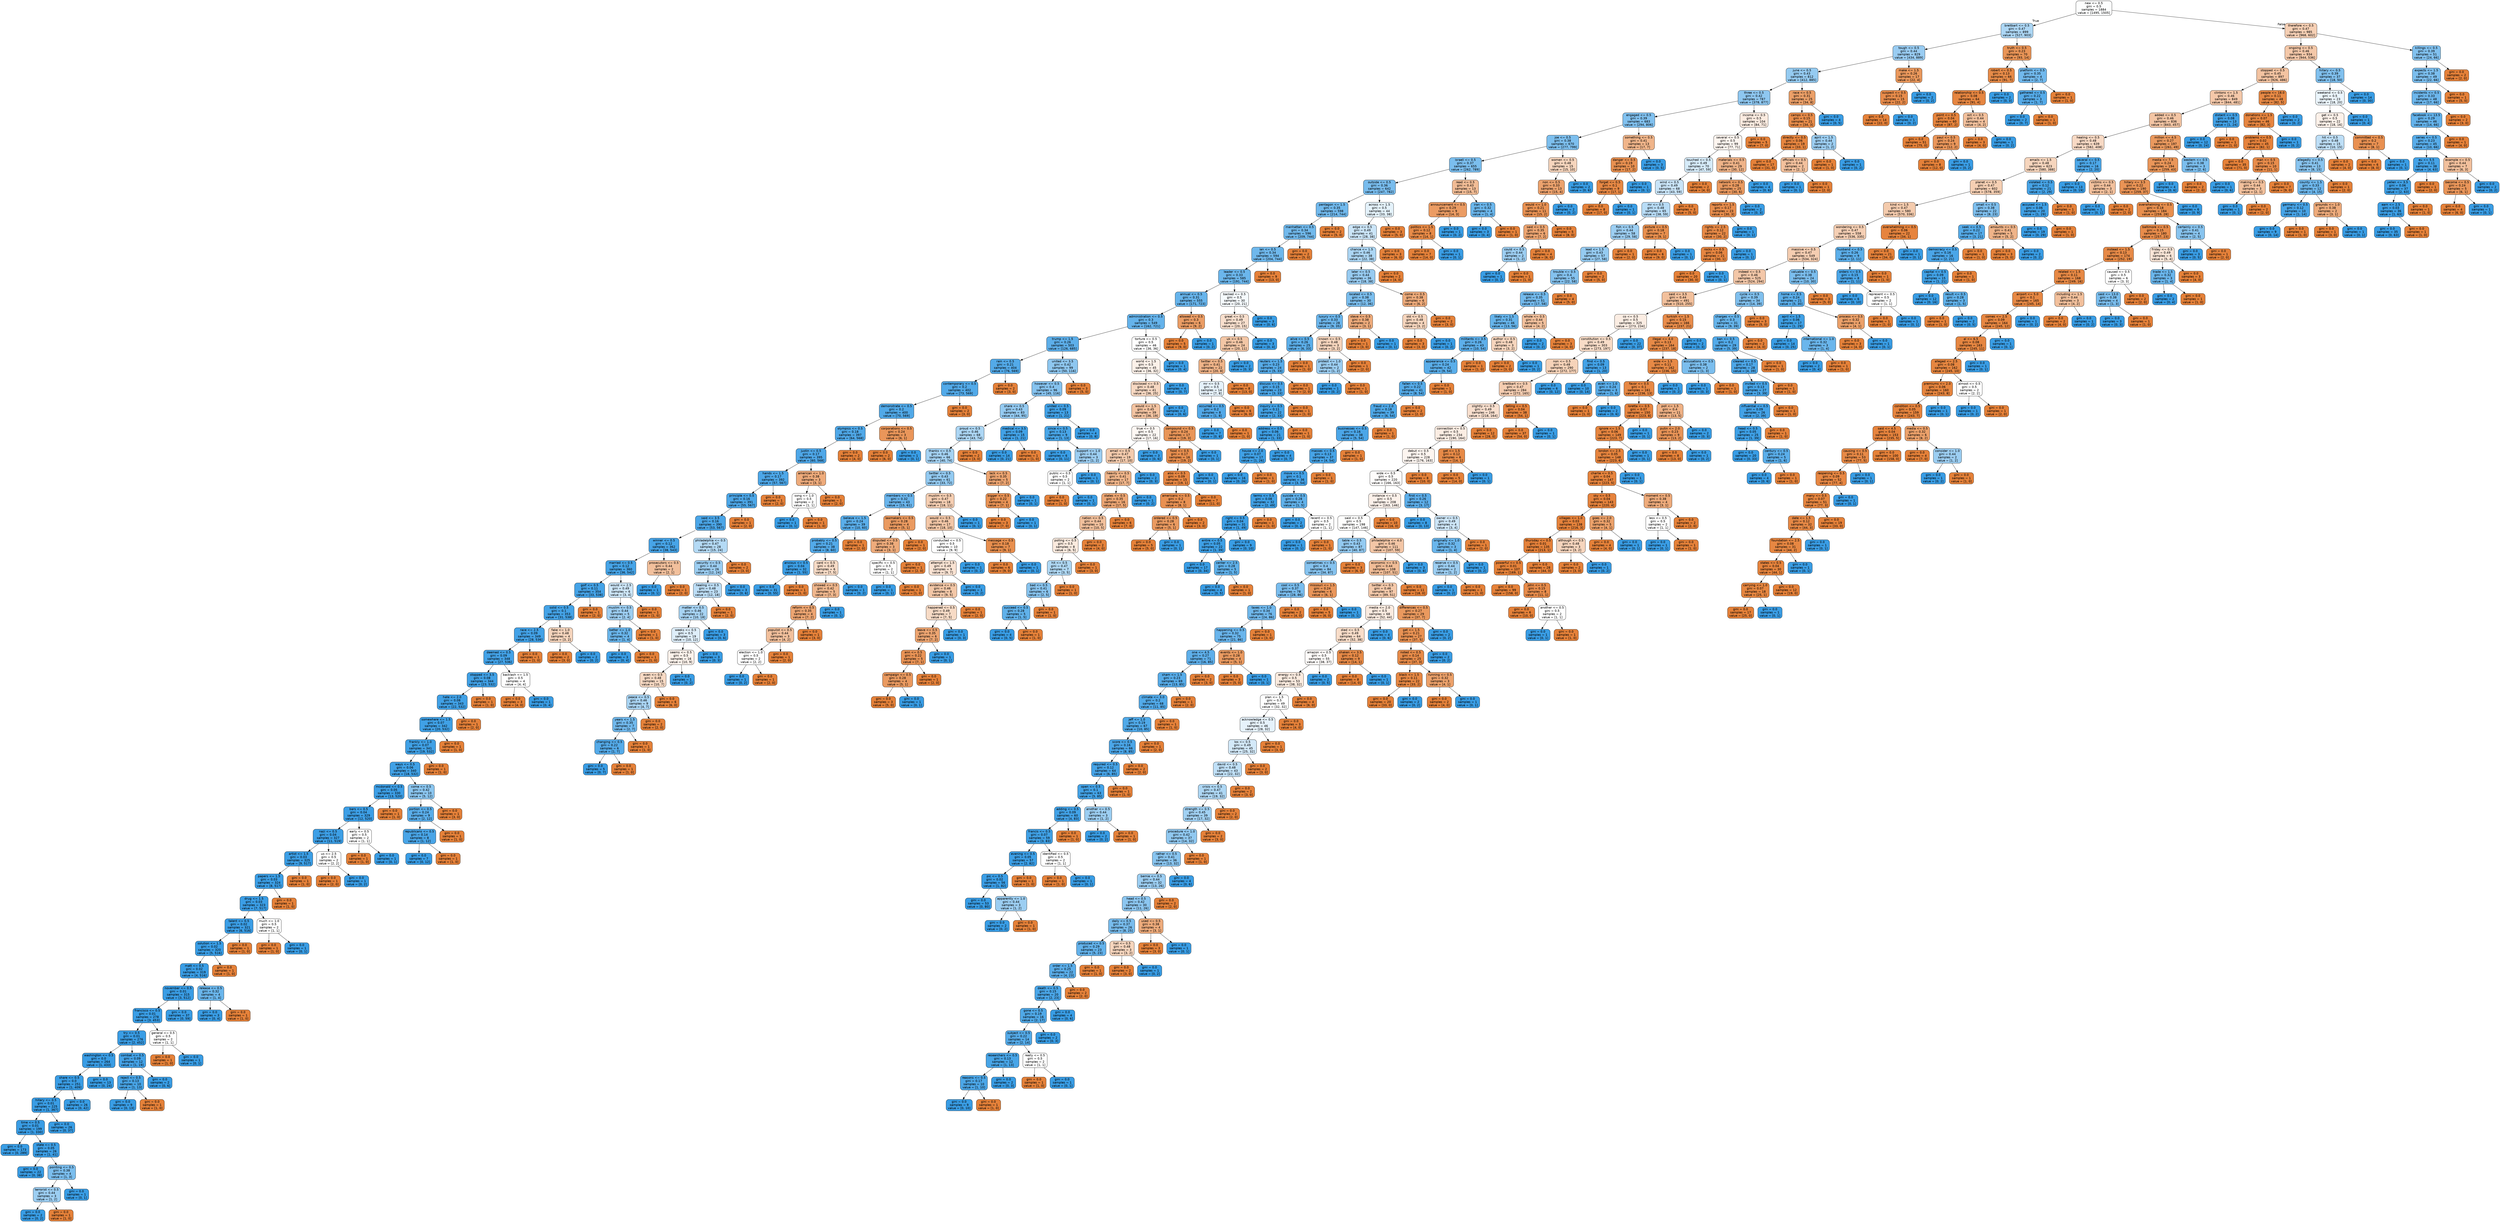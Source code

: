 digraph Tree {
node [shape=box, style="filled, rounded", color="black", fontname=helvetica] ;
edge [fontname=helvetica] ;
0 [label="new <= 0.5\ngini = 0.5\nsamples = 1884\nvalue = [1495, 1505]", fillcolor="#399de502"] ;
1 [label="breitbart <= 0.5\ngini = 0.47\nsamples = 899\nvalue = [527, 903]", fillcolor="#399de56a"] ;
0 -> 1 [labeldistance=2.5, labelangle=45, headlabel="True"] ;
2 [label="tough <= 0.5\ngini = 0.44\nsamples = 829\nvalue = [434, 889]", fillcolor="#399de583"] ;
1 -> 2 ;
3 [label="june <= 0.5\ngini = 0.43\nsamples = 812\nvalue = [412, 885]", fillcolor="#399de588"] ;
2 -> 3 ;
4 [label="three <= 0.5\ngini = 0.42\nsamples = 787\nvalue = [378, 877]", fillcolor="#399de591"] ;
3 -> 4 ;
5 [label="engaged <= 0.5\ngini = 0.39\nsamples = 683\nvalue = [294, 806]", fillcolor="#399de5a2"] ;
4 -> 5 ;
6 [label="joe <= 0.5\ngini = 0.38\nsamples = 670\nvalue = [277, 799]", fillcolor="#399de5a7"] ;
5 -> 6 ;
7 [label="israeli <= 0.5\ngini = 0.37\nsamples = 655\nvalue = [262, 789]", fillcolor="#399de5aa"] ;
6 -> 7 ;
8 [label="outside <= 0.5\ngini = 0.36\nsamples = 642\nvalue = [247, 782]", fillcolor="#399de5ae"] ;
7 -> 8 ;
9 [label="pentagon <= 1.5\ngini = 0.35\nsamples = 598\nvalue = [214, 744]", fillcolor="#399de5b6"] ;
8 -> 9 ;
10 [label="manhattan <= 0.5\ngini = 0.34\nsamples = 596\nvalue = [209, 744]", fillcolor="#399de5b7"] ;
9 -> 10 ;
11 [label="ian <= 0.5\ngini = 0.34\nsamples = 594\nvalue = [204, 744]", fillcolor="#399de5b9"] ;
10 -> 11 ;
12 [label="leader <= 0.5\ngini = 0.33\nsamples = 585\nvalue = [191, 744]", fillcolor="#399de5be"] ;
11 -> 12 ;
13 [label="annual <= 0.5\ngini = 0.31\nsamples = 555\nvalue = [171, 723]", fillcolor="#399de5c3"] ;
12 -> 13 ;
14 [label="administration <= 0.5\ngini = 0.3\nsamples = 549\nvalue = [162, 721]", fillcolor="#399de5c6"] ;
13 -> 14 ;
15 [label="trump <= 1.5\ngini = 0.26\nsamples = 503\nvalue = [126, 685]", fillcolor="#399de5d0"] ;
14 -> 15 ;
16 [label="rain <= 0.5\ngini = 0.21\nsamples = 404\nvalue = [76, 569]", fillcolor="#399de5dd"] ;
15 -> 16 ;
17 [label="contemporary <= 0.5\ngini = 0.2\nsamples = 402\nvalue = [73, 569]", fillcolor="#399de5de"] ;
16 -> 17 ;
18 [label="demonstrate <= 0.5\ngini = 0.2\nsamples = 400\nvalue = [70, 569]", fillcolor="#399de5e0"] ;
17 -> 18 ;
19 [label="olympics <= 0.5\ngini = 0.18\nsamples = 397\nvalue = [64, 568]", fillcolor="#399de5e2"] ;
18 -> 19 ;
20 [label="justin <= 0.5\ngini = 0.17\nsamples = 395\nvalue = [60, 568]", fillcolor="#399de5e4"] ;
19 -> 20 ;
21 [label="hands <= 1.5\ngini = 0.17\nsamples = 392\nvalue = [57, 567]", fillcolor="#399de5e5"] ;
20 -> 21 ;
22 [label="principle <= 0.5\ngini = 0.16\nsamples = 391\nvalue = [55, 567]", fillcolor="#399de5e6"] ;
21 -> 22 ;
23 [label="said <= 3.5\ngini = 0.16\nsamples = 390\nvalue = [53, 567]", fillcolor="#399de5e7"] ;
22 -> 23 ;
24 [label="winner <= 0.5\ngini = 0.12\nsamples = 362\nvalue = [38, 543]", fillcolor="#399de5ed"] ;
23 -> 24 ;
25 [label="married <= 0.5\ngini = 0.12\nsamples = 360\nvalue = [36, 542]", fillcolor="#399de5ee"] ;
24 -> 25 ;
26 [label="golf <= 0.5\ngini = 0.11\nsamples = 354\nvalue = [33, 538]", fillcolor="#399de5ef"] ;
25 -> 26 ;
27 [label="solid <= 0.5\ngini = 0.1\nsamples = 353\nvalue = [31, 538]", fillcolor="#399de5f0"] ;
26 -> 27 ;
28 [label="race <= 2.5\ngini = 0.09\nsamples = 349\nvalue = [28, 536]", fillcolor="#399de5f2"] ;
27 -> 28 ;
29 [label="deemed <= 0.5\ngini = 0.09\nsamples = 348\nvalue = [27, 536]", fillcolor="#399de5f2"] ;
28 -> 29 ;
30 [label="stopped <= 3.5\ngini = 0.08\nsamples = 344\nvalue = [23, 532]", fillcolor="#399de5f4"] ;
29 -> 30 ;
31 [label="hate <= 2.0\ngini = 0.08\nsamples = 343\nvalue = [22, 532]", fillcolor="#399de5f4"] ;
30 -> 31 ;
32 [label="somewhere <= 1.5\ngini = 0.07\nsamples = 342\nvalue = [20, 532]", fillcolor="#399de5f5"] ;
31 -> 32 ;
33 [label="frankly <= 1.0\ngini = 0.07\nsamples = 341\nvalue = [19, 532]", fillcolor="#399de5f6"] ;
32 -> 33 ;
34 [label="ways <= 0.5\ngini = 0.06\nsamples = 340\nvalue = [18, 532]", fillcolor="#399de5f6"] ;
33 -> 34 ;
35 [label="mcdonald <= 0.5\ngini = 0.05\nsamples = 330\nvalue = [13, 520]", fillcolor="#399de5f9"] ;
34 -> 35 ;
36 [label="bars <= 0.5\ngini = 0.04\nsamples = 329\nvalue = [12, 520]", fillcolor="#399de5f9"] ;
35 -> 36 ;
37 [label="nazi <= 0.5\ngini = 0.04\nsamples = 327\nvalue = [11, 519]", fillcolor="#399de5fa"] ;
36 -> 37 ;
38 [label="artist <= 1.5\ngini = 0.03\nsamples = 325\nvalue = [9, 517]", fillcolor="#399de5fb"] ;
37 -> 38 ;
39 [label="papers <= 1.5\ngini = 0.03\nsamples = 324\nvalue = [8, 517]", fillcolor="#399de5fb"] ;
38 -> 39 ;
40 [label="drug <= 1.5\ngini = 0.03\nsamples = 323\nvalue = [7, 517]", fillcolor="#399de5fc"] ;
39 -> 40 ;
41 [label="talent <= 0.5\ngini = 0.02\nsamples = 321\nvalue = [6, 516]", fillcolor="#399de5fc"] ;
40 -> 41 ;
42 [label="solution <= 1.5\ngini = 0.02\nsamples = 320\nvalue = [5, 516]", fillcolor="#399de5fd"] ;
41 -> 42 ;
43 [label="matt <= 0.5\ngini = 0.02\nsamples = 319\nvalue = [4, 516]", fillcolor="#399de5fd"] ;
42 -> 43 ;
44 [label="november <= 0.5\ngini = 0.01\nsamples = 315\nvalue = [3, 512]", fillcolor="#399de5fe"] ;
43 -> 44 ;
45 [label="francisco <= 0.5\ngini = 0.01\nsamples = 278\nvalue = [3, 453]", fillcolor="#399de5fd"] ;
44 -> 45 ;
46 [label="try <= 0.5\ngini = 0.01\nsamples = 276\nvalue = [2, 452]", fillcolor="#399de5fe"] ;
45 -> 46 ;
47 [label="washington <= 0.5\ngini = 0.0\nsamples = 264\nvalue = [1, 433]", fillcolor="#399de5fe"] ;
46 -> 47 ;
48 [label="share <= 0.5\ngini = 0.0\nsamples = 251\nvalue = [1, 409]", fillcolor="#399de5fe"] ;
47 -> 48 ;
49 [label="hillary <= 0.5\ngini = 0.01\nsamples = 225\nvalue = [1, 367]", fillcolor="#399de5fe"] ;
48 -> 49 ;
50 [label="time <= 0.5\ngini = 0.01\nsamples = 199\nvalue = [1, 330]", fillcolor="#399de5fe"] ;
49 -> 50 ;
51 [label="gini = 0.0\nsamples = 173\nvalue = [0, 289]", fillcolor="#399de5ff"] ;
50 -> 51 ;
52 [label="state <= 0.5\ngini = 0.05\nsamples = 26\nvalue = [1, 41]", fillcolor="#399de5f9"] ;
50 -> 52 ;
53 [label="gini = 0.0\nsamples = 22\nvalue = [0, 38]", fillcolor="#399de5ff"] ;
52 -> 53 ;
54 [label="pointing <= 0.5\ngini = 0.38\nsamples = 4\nvalue = [1, 3]", fillcolor="#399de5aa"] ;
52 -> 54 ;
55 [label="terrorist <= 0.5\ngini = 0.44\nsamples = 3\nvalue = [1, 2]", fillcolor="#399de57f"] ;
54 -> 55 ;
56 [label="gini = 0.0\nsamples = 2\nvalue = [0, 2]", fillcolor="#399de5ff"] ;
55 -> 56 ;
57 [label="gini = 0.0\nsamples = 1\nvalue = [1, 0]", fillcolor="#e58139ff"] ;
55 -> 57 ;
58 [label="gini = 0.0\nsamples = 1\nvalue = [0, 1]", fillcolor="#399de5ff"] ;
54 -> 58 ;
59 [label="gini = 0.0\nsamples = 26\nvalue = [0, 37]", fillcolor="#399de5ff"] ;
49 -> 59 ;
60 [label="gini = 0.0\nsamples = 26\nvalue = [0, 42]", fillcolor="#399de5ff"] ;
48 -> 60 ;
61 [label="gini = 0.0\nsamples = 13\nvalue = [0, 24]", fillcolor="#399de5ff"] ;
47 -> 61 ;
62 [label="combat <= 0.5\ngini = 0.09\nsamples = 12\nvalue = [1, 19]", fillcolor="#399de5f2"] ;
46 -> 62 ;
63 [label="reject <= 0.5\ngini = 0.13\nsamples = 10\nvalue = [1, 13]", fillcolor="#399de5eb"] ;
62 -> 63 ;
64 [label="gini = 0.0\nsamples = 9\nvalue = [0, 13]", fillcolor="#399de5ff"] ;
63 -> 64 ;
65 [label="gini = 0.0\nsamples = 1\nvalue = [1, 0]", fillcolor="#e58139ff"] ;
63 -> 65 ;
66 [label="gini = 0.0\nsamples = 2\nvalue = [0, 6]", fillcolor="#399de5ff"] ;
62 -> 66 ;
67 [label="general <= 0.5\ngini = 0.5\nsamples = 2\nvalue = [1, 1]", fillcolor="#e5813900"] ;
45 -> 67 ;
68 [label="gini = 0.0\nsamples = 1\nvalue = [1, 0]", fillcolor="#e58139ff"] ;
67 -> 68 ;
69 [label="gini = 0.0\nsamples = 1\nvalue = [0, 1]", fillcolor="#399de5ff"] ;
67 -> 69 ;
70 [label="gini = 0.0\nsamples = 37\nvalue = [0, 59]", fillcolor="#399de5ff"] ;
44 -> 70 ;
71 [label="release <= 0.5\ngini = 0.32\nsamples = 4\nvalue = [1, 4]", fillcolor="#399de5bf"] ;
43 -> 71 ;
72 [label="gini = 0.0\nsamples = 3\nvalue = [0, 4]", fillcolor="#399de5ff"] ;
71 -> 72 ;
73 [label="gini = 0.0\nsamples = 1\nvalue = [1, 0]", fillcolor="#e58139ff"] ;
71 -> 73 ;
74 [label="gini = 0.0\nsamples = 1\nvalue = [1, 0]", fillcolor="#e58139ff"] ;
42 -> 74 ;
75 [label="gini = 0.0\nsamples = 1\nvalue = [1, 0]", fillcolor="#e58139ff"] ;
41 -> 75 ;
76 [label="much <= 1.0\ngini = 0.5\nsamples = 2\nvalue = [1, 1]", fillcolor="#e5813900"] ;
40 -> 76 ;
77 [label="gini = 0.0\nsamples = 1\nvalue = [1, 0]", fillcolor="#e58139ff"] ;
76 -> 77 ;
78 [label="gini = 0.0\nsamples = 1\nvalue = [0, 1]", fillcolor="#399de5ff"] ;
76 -> 78 ;
79 [label="gini = 0.0\nsamples = 1\nvalue = [1, 0]", fillcolor="#e58139ff"] ;
39 -> 79 ;
80 [label="gini = 0.0\nsamples = 1\nvalue = [1, 0]", fillcolor="#e58139ff"] ;
38 -> 80 ;
81 [label="us <= 2.5\ngini = 0.5\nsamples = 2\nvalue = [2, 2]", fillcolor="#e5813900"] ;
37 -> 81 ;
82 [label="gini = 0.0\nsamples = 1\nvalue = [2, 0]", fillcolor="#e58139ff"] ;
81 -> 82 ;
83 [label="gini = 0.0\nsamples = 1\nvalue = [0, 2]", fillcolor="#399de5ff"] ;
81 -> 83 ;
84 [label="early <= 0.5\ngini = 0.5\nsamples = 2\nvalue = [1, 1]", fillcolor="#e5813900"] ;
36 -> 84 ;
85 [label="gini = 0.0\nsamples = 1\nvalue = [1, 0]", fillcolor="#e58139ff"] ;
84 -> 85 ;
86 [label="gini = 0.0\nsamples = 1\nvalue = [0, 1]", fillcolor="#399de5ff"] ;
84 -> 86 ;
87 [label="gini = 0.0\nsamples = 1\nvalue = [1, 0]", fillcolor="#e58139ff"] ;
35 -> 87 ;
88 [label="come <= 0.5\ngini = 0.42\nsamples = 10\nvalue = [5, 12]", fillcolor="#399de595"] ;
34 -> 88 ;
89 [label="portion <= 0.5\ngini = 0.24\nsamples = 9\nvalue = [2, 12]", fillcolor="#399de5d4"] ;
88 -> 89 ;
90 [label="republicans <= 0.5\ngini = 0.14\nsamples = 8\nvalue = [1, 12]", fillcolor="#399de5ea"] ;
89 -> 90 ;
91 [label="gini = 0.0\nsamples = 7\nvalue = [0, 12]", fillcolor="#399de5ff"] ;
90 -> 91 ;
92 [label="gini = 0.0\nsamples = 1\nvalue = [1, 0]", fillcolor="#e58139ff"] ;
90 -> 92 ;
93 [label="gini = 0.0\nsamples = 1\nvalue = [1, 0]", fillcolor="#e58139ff"] ;
89 -> 93 ;
94 [label="gini = 0.0\nsamples = 1\nvalue = [3, 0]", fillcolor="#e58139ff"] ;
88 -> 94 ;
95 [label="gini = 0.0\nsamples = 1\nvalue = [1, 0]", fillcolor="#e58139ff"] ;
33 -> 95 ;
96 [label="gini = 0.0\nsamples = 1\nvalue = [1, 0]", fillcolor="#e58139ff"] ;
32 -> 96 ;
97 [label="gini = 0.0\nsamples = 1\nvalue = [2, 0]", fillcolor="#e58139ff"] ;
31 -> 97 ;
98 [label="gini = 0.0\nsamples = 1\nvalue = [1, 0]", fillcolor="#e58139ff"] ;
30 -> 98 ;
99 [label="backlash <= 1.5\ngini = 0.5\nsamples = 4\nvalue = [4, 4]", fillcolor="#e5813900"] ;
29 -> 99 ;
100 [label="gini = 0.0\nsamples = 3\nvalue = [4, 0]", fillcolor="#e58139ff"] ;
99 -> 100 ;
101 [label="gini = 0.0\nsamples = 1\nvalue = [0, 4]", fillcolor="#399de5ff"] ;
99 -> 101 ;
102 [label="gini = 0.0\nsamples = 1\nvalue = [1, 0]", fillcolor="#e58139ff"] ;
28 -> 102 ;
103 [label="fake <= 1.0\ngini = 0.48\nsamples = 4\nvalue = [3, 2]", fillcolor="#e5813955"] ;
27 -> 103 ;
104 [label="gini = 0.0\nsamples = 2\nvalue = [3, 0]", fillcolor="#e58139ff"] ;
103 -> 104 ;
105 [label="gini = 0.0\nsamples = 2\nvalue = [0, 2]", fillcolor="#399de5ff"] ;
103 -> 105 ;
106 [label="gini = 0.0\nsamples = 1\nvalue = [2, 0]", fillcolor="#e58139ff"] ;
26 -> 106 ;
107 [label="would <= 2.5\ngini = 0.49\nsamples = 6\nvalue = [3, 4]", fillcolor="#399de540"] ;
25 -> 107 ;
108 [label="muslim <= 0.5\ngini = 0.44\nsamples = 5\nvalue = [2, 4]", fillcolor="#399de57f"] ;
107 -> 108 ;
109 [label="better <= 1.0\ngini = 0.32\nsamples = 4\nvalue = [1, 4]", fillcolor="#399de5bf"] ;
108 -> 109 ;
110 [label="gini = 0.0\nsamples = 3\nvalue = [0, 4]", fillcolor="#399de5ff"] ;
109 -> 110 ;
111 [label="gini = 0.0\nsamples = 1\nvalue = [1, 0]", fillcolor="#e58139ff"] ;
109 -> 111 ;
112 [label="gini = 0.0\nsamples = 1\nvalue = [1, 0]", fillcolor="#e58139ff"] ;
108 -> 112 ;
113 [label="gini = 0.0\nsamples = 1\nvalue = [1, 0]", fillcolor="#e58139ff"] ;
107 -> 113 ;
114 [label="prosecutors <= 0.5\ngini = 0.44\nsamples = 2\nvalue = [2, 1]", fillcolor="#e581397f"] ;
24 -> 114 ;
115 [label="gini = 0.0\nsamples = 1\nvalue = [0, 1]", fillcolor="#399de5ff"] ;
114 -> 115 ;
116 [label="gini = 0.0\nsamples = 1\nvalue = [2, 0]", fillcolor="#e58139ff"] ;
114 -> 116 ;
117 [label="philadelphia <= 0.5\ngini = 0.47\nsamples = 28\nvalue = [15, 24]", fillcolor="#399de560"] ;
23 -> 117 ;
118 [label="security <= 0.5\ngini = 0.44\nsamples = 26\nvalue = [12, 24]", fillcolor="#399de57f"] ;
117 -> 118 ;
119 [label="healing <= 0.5\ngini = 0.48\nsamples = 23\nvalue = [12, 18]", fillcolor="#399de555"] ;
118 -> 119 ;
120 [label="matter <= 0.5\ngini = 0.46\nsamples = 22\nvalue = [10, 18]", fillcolor="#399de571"] ;
119 -> 120 ;
121 [label="weeks <= 0.5\ngini = 0.5\nsamples = 19\nvalue = [10, 12]", fillcolor="#399de52a"] ;
120 -> 121 ;
122 [label="seems <= 0.5\ngini = 0.5\nsamples = 16\nvalue = [10, 9]", fillcolor="#e5813919"] ;
121 -> 122 ;
123 [label="even <= 0.5\ngini = 0.48\nsamples = 15\nvalue = [10, 7]", fillcolor="#e581394d"] ;
122 -> 123 ;
124 [label="peace <= 0.5\ngini = 0.46\nsamples = 9\nvalue = [4, 7]", fillcolor="#399de56d"] ;
123 -> 124 ;
125 [label="years <= 1.5\ngini = 0.35\nsamples = 7\nvalue = [2, 7]", fillcolor="#399de5b6"] ;
124 -> 125 ;
126 [label="changing <= 0.5\ngini = 0.22\nsamples = 6\nvalue = [1, 7]", fillcolor="#399de5db"] ;
125 -> 126 ;
127 [label="gini = 0.0\nsamples = 5\nvalue = [0, 7]", fillcolor="#399de5ff"] ;
126 -> 127 ;
128 [label="gini = 0.0\nsamples = 1\nvalue = [1, 0]", fillcolor="#e58139ff"] ;
126 -> 128 ;
129 [label="gini = 0.0\nsamples = 1\nvalue = [1, 0]", fillcolor="#e58139ff"] ;
125 -> 129 ;
130 [label="gini = 0.0\nsamples = 2\nvalue = [2, 0]", fillcolor="#e58139ff"] ;
124 -> 130 ;
131 [label="gini = 0.0\nsamples = 6\nvalue = [6, 0]", fillcolor="#e58139ff"] ;
123 -> 131 ;
132 [label="gini = 0.0\nsamples = 1\nvalue = [0, 2]", fillcolor="#399de5ff"] ;
122 -> 132 ;
133 [label="gini = 0.0\nsamples = 3\nvalue = [0, 3]", fillcolor="#399de5ff"] ;
121 -> 133 ;
134 [label="gini = 0.0\nsamples = 3\nvalue = [0, 6]", fillcolor="#399de5ff"] ;
120 -> 134 ;
135 [label="gini = 0.0\nsamples = 1\nvalue = [2, 0]", fillcolor="#e58139ff"] ;
119 -> 135 ;
136 [label="gini = 0.0\nsamples = 3\nvalue = [0, 6]", fillcolor="#399de5ff"] ;
118 -> 136 ;
137 [label="gini = 0.0\nsamples = 2\nvalue = [3, 0]", fillcolor="#e58139ff"] ;
117 -> 137 ;
138 [label="gini = 0.0\nsamples = 1\nvalue = [2, 0]", fillcolor="#e58139ff"] ;
22 -> 138 ;
139 [label="gini = 0.0\nsamples = 1\nvalue = [2, 0]", fillcolor="#e58139ff"] ;
21 -> 139 ;
140 [label="american <= 1.0\ngini = 0.38\nsamples = 3\nvalue = [3, 1]", fillcolor="#e58139aa"] ;
20 -> 140 ;
141 [label="song <= 1.0\ngini = 0.5\nsamples = 2\nvalue = [1, 1]", fillcolor="#e5813900"] ;
140 -> 141 ;
142 [label="gini = 0.0\nsamples = 1\nvalue = [0, 1]", fillcolor="#399de5ff"] ;
141 -> 142 ;
143 [label="gini = 0.0\nsamples = 1\nvalue = [1, 0]", fillcolor="#e58139ff"] ;
141 -> 143 ;
144 [label="gini = 0.0\nsamples = 1\nvalue = [2, 0]", fillcolor="#e58139ff"] ;
140 -> 144 ;
145 [label="gini = 0.0\nsamples = 2\nvalue = [4, 0]", fillcolor="#e58139ff"] ;
19 -> 145 ;
146 [label="corporations <= 0.5\ngini = 0.24\nsamples = 3\nvalue = [6, 1]", fillcolor="#e58139d4"] ;
18 -> 146 ;
147 [label="gini = 0.0\nsamples = 2\nvalue = [6, 0]", fillcolor="#e58139ff"] ;
146 -> 147 ;
148 [label="gini = 0.0\nsamples = 1\nvalue = [0, 1]", fillcolor="#399de5ff"] ;
146 -> 148 ;
149 [label="gini = 0.0\nsamples = 2\nvalue = [3, 0]", fillcolor="#e58139ff"] ;
17 -> 149 ;
150 [label="gini = 0.0\nsamples = 2\nvalue = [3, 0]", fillcolor="#e58139ff"] ;
16 -> 150 ;
151 [label="united <= 3.5\ngini = 0.42\nsamples = 99\nvalue = [50, 116]", fillcolor="#399de591"] ;
15 -> 151 ;
152 [label="however <= 0.5\ngini = 0.4\nsamples = 96\nvalue = [45, 116]", fillcolor="#399de59c"] ;
151 -> 152 ;
153 [label="share <= 0.5\ngini = 0.43\nsamples = 83\nvalue = [44, 95]", fillcolor="#399de589"] ;
152 -> 153 ;
154 [label="proud <= 0.5\ngini = 0.46\nsamples = 68\nvalue = [43, 74]", fillcolor="#399de56b"] ;
153 -> 154 ;
155 [label="thanks <= 0.5\ngini = 0.46\nsamples = 66\nvalue = [40, 74]", fillcolor="#399de575"] ;
154 -> 155 ;
156 [label="twitter <= 0.5\ngini = 0.43\nsamples = 61\nvalue = [33, 72]", fillcolor="#399de58a"] ;
155 -> 156 ;
157 [label="members <= 0.5\ngini = 0.32\nsamples = 43\nvalue = [15, 61]", fillcolor="#399de5c0"] ;
156 -> 157 ;
158 [label="believe <= 1.5\ngini = 0.24\nsamples = 39\nvalue = [10, 60]", fillcolor="#399de5d4"] ;
157 -> 158 ;
159 [label="probably <= 0.5\ngini = 0.21\nsamples = 38\nvalue = [8, 60]", fillcolor="#399de5dd"] ;
158 -> 159 ;
160 [label="anxious <= 0.5\ngini = 0.04\nsamples = 32\nvalue = [1, 55]", fillcolor="#399de5fa"] ;
159 -> 160 ;
161 [label="gini = 0.0\nsamples = 31\nvalue = [0, 55]", fillcolor="#399de5ff"] ;
160 -> 161 ;
162 [label="gini = 0.0\nsamples = 1\nvalue = [1, 0]", fillcolor="#e58139ff"] ;
160 -> 162 ;
163 [label="card <= 0.5\ngini = 0.49\nsamples = 6\nvalue = [7, 5]", fillcolor="#e5813949"] ;
159 -> 163 ;
164 [label="showed <= 0.5\ngini = 0.42\nsamples = 5\nvalue = [7, 3]", fillcolor="#e5813992"] ;
163 -> 164 ;
165 [label="reform <= 0.5\ngini = 0.35\nsamples = 4\nvalue = [7, 2]", fillcolor="#e58139b6"] ;
164 -> 165 ;
166 [label="populist <= 0.5\ngini = 0.44\nsamples = 3\nvalue = [4, 2]", fillcolor="#e581397f"] ;
165 -> 166 ;
167 [label="election <= 1.0\ngini = 0.5\nsamples = 2\nvalue = [2, 2]", fillcolor="#e5813900"] ;
166 -> 167 ;
168 [label="gini = 0.0\nsamples = 1\nvalue = [0, 2]", fillcolor="#399de5ff"] ;
167 -> 168 ;
169 [label="gini = 0.0\nsamples = 1\nvalue = [2, 0]", fillcolor="#e58139ff"] ;
167 -> 169 ;
170 [label="gini = 0.0\nsamples = 1\nvalue = [2, 0]", fillcolor="#e58139ff"] ;
166 -> 170 ;
171 [label="gini = 0.0\nsamples = 1\nvalue = [3, 0]", fillcolor="#e58139ff"] ;
165 -> 171 ;
172 [label="gini = 0.0\nsamples = 1\nvalue = [0, 1]", fillcolor="#399de5ff"] ;
164 -> 172 ;
173 [label="gini = 0.0\nsamples = 1\nvalue = [0, 2]", fillcolor="#399de5ff"] ;
163 -> 173 ;
174 [label="gini = 0.0\nsamples = 1\nvalue = [2, 0]", fillcolor="#e58139ff"] ;
158 -> 174 ;
175 [label="lawmakers <= 0.5\ngini = 0.28\nsamples = 4\nvalue = [5, 1]", fillcolor="#e58139cc"] ;
157 -> 175 ;
176 [label="disputed <= 0.5\ngini = 0.38\nsamples = 3\nvalue = [3, 1]", fillcolor="#e58139aa"] ;
175 -> 176 ;
177 [label="specific <= 0.5\ngini = 0.5\nsamples = 2\nvalue = [1, 1]", fillcolor="#e5813900"] ;
176 -> 177 ;
178 [label="gini = 0.0\nsamples = 1\nvalue = [0, 1]", fillcolor="#399de5ff"] ;
177 -> 178 ;
179 [label="gini = 0.0\nsamples = 1\nvalue = [1, 0]", fillcolor="#e58139ff"] ;
177 -> 179 ;
180 [label="gini = 0.0\nsamples = 1\nvalue = [2, 0]", fillcolor="#e58139ff"] ;
176 -> 180 ;
181 [label="gini = 0.0\nsamples = 1\nvalue = [2, 0]", fillcolor="#e58139ff"] ;
175 -> 181 ;
182 [label="muslim <= 0.5\ngini = 0.47\nsamples = 18\nvalue = [18, 11]", fillcolor="#e5813963"] ;
156 -> 182 ;
183 [label="would <= 0.5\ngini = 0.46\nsamples = 17\nvalue = [18, 10]", fillcolor="#e5813971"] ;
182 -> 183 ;
184 [label="conducted <= 0.5\ngini = 0.5\nsamples = 10\nvalue = [9, 9]", fillcolor="#e5813900"] ;
183 -> 184 ;
185 [label="attempt <= 1.5\ngini = 0.49\nsamples = 9\nvalue = [9, 7]", fillcolor="#e5813939"] ;
184 -> 185 ;
186 [label="evidence <= 0.5\ngini = 0.46\nsamples = 8\nvalue = [9, 5]", fillcolor="#e5813971"] ;
185 -> 186 ;
187 [label="happened <= 0.5\ngini = 0.49\nsamples = 7\nvalue = [7, 5]", fillcolor="#e5813949"] ;
186 -> 187 ;
188 [label="leave <= 0.5\ngini = 0.35\nsamples = 6\nvalue = [7, 2]", fillcolor="#e58139b6"] ;
187 -> 188 ;
189 [label="ann <= 0.5\ngini = 0.22\nsamples = 5\nvalue = [7, 1]", fillcolor="#e58139db"] ;
188 -> 189 ;
190 [label="campaign <= 0.5\ngini = 0.28\nsamples = 4\nvalue = [5, 1]", fillcolor="#e58139cc"] ;
189 -> 190 ;
191 [label="gini = 0.0\nsamples = 3\nvalue = [5, 0]", fillcolor="#e58139ff"] ;
190 -> 191 ;
192 [label="gini = 0.0\nsamples = 1\nvalue = [0, 1]", fillcolor="#399de5ff"] ;
190 -> 192 ;
193 [label="gini = 0.0\nsamples = 1\nvalue = [2, 0]", fillcolor="#e58139ff"] ;
189 -> 193 ;
194 [label="gini = 0.0\nsamples = 1\nvalue = [0, 1]", fillcolor="#399de5ff"] ;
188 -> 194 ;
195 [label="gini = 0.0\nsamples = 1\nvalue = [0, 3]", fillcolor="#399de5ff"] ;
187 -> 195 ;
196 [label="gini = 0.0\nsamples = 1\nvalue = [2, 0]", fillcolor="#e58139ff"] ;
186 -> 196 ;
197 [label="gini = 0.0\nsamples = 1\nvalue = [0, 2]", fillcolor="#399de5ff"] ;
185 -> 197 ;
198 [label="gini = 0.0\nsamples = 1\nvalue = [0, 2]", fillcolor="#399de5ff"] ;
184 -> 198 ;
199 [label="message <= 0.5\ngini = 0.18\nsamples = 7\nvalue = [9, 1]", fillcolor="#e58139e3"] ;
183 -> 199 ;
200 [label="gini = 0.0\nsamples = 6\nvalue = [9, 0]", fillcolor="#e58139ff"] ;
199 -> 200 ;
201 [label="gini = 0.0\nsamples = 1\nvalue = [0, 1]", fillcolor="#399de5ff"] ;
199 -> 201 ;
202 [label="gini = 0.0\nsamples = 1\nvalue = [0, 1]", fillcolor="#399de5ff"] ;
182 -> 202 ;
203 [label="lack <= 0.5\ngini = 0.35\nsamples = 5\nvalue = [7, 2]", fillcolor="#e58139b6"] ;
155 -> 203 ;
204 [label="bigger <= 0.5\ngini = 0.22\nsamples = 4\nvalue = [7, 1]", fillcolor="#e58139db"] ;
203 -> 204 ;
205 [label="gini = 0.0\nsamples = 3\nvalue = [7, 0]", fillcolor="#e58139ff"] ;
204 -> 205 ;
206 [label="gini = 0.0\nsamples = 1\nvalue = [0, 1]", fillcolor="#399de5ff"] ;
204 -> 206 ;
207 [label="gini = 0.0\nsamples = 1\nvalue = [0, 1]", fillcolor="#399de5ff"] ;
203 -> 207 ;
208 [label="gini = 0.0\nsamples = 2\nvalue = [3, 0]", fillcolor="#e58139ff"] ;
154 -> 208 ;
209 [label="medical <= 3.5\ngini = 0.09\nsamples = 15\nvalue = [1, 21]", fillcolor="#399de5f3"] ;
153 -> 209 ;
210 [label="gini = 0.0\nsamples = 14\nvalue = [0, 21]", fillcolor="#399de5ff"] ;
209 -> 210 ;
211 [label="gini = 0.0\nsamples = 1\nvalue = [1, 0]", fillcolor="#e58139ff"] ;
209 -> 211 ;
212 [label="united <= 0.5\ngini = 0.09\nsamples = 13\nvalue = [1, 21]", fillcolor="#399de5f3"] ;
152 -> 212 ;
213 [label="since <= 0.5\ngini = 0.13\nsamples = 9\nvalue = [1, 13]", fillcolor="#399de5eb"] ;
212 -> 213 ;
214 [label="gini = 0.0\nsamples = 6\nvalue = [0, 11]", fillcolor="#399de5ff"] ;
213 -> 214 ;
215 [label="support <= 1.0\ngini = 0.44\nsamples = 3\nvalue = [1, 2]", fillcolor="#399de57f"] ;
213 -> 215 ;
216 [label="public <= 0.5\ngini = 0.5\nsamples = 2\nvalue = [1, 1]", fillcolor="#e5813900"] ;
215 -> 216 ;
217 [label="gini = 0.0\nsamples = 1\nvalue = [1, 0]", fillcolor="#e58139ff"] ;
216 -> 217 ;
218 [label="gini = 0.0\nsamples = 1\nvalue = [0, 1]", fillcolor="#399de5ff"] ;
216 -> 218 ;
219 [label="gini = 0.0\nsamples = 1\nvalue = [0, 1]", fillcolor="#399de5ff"] ;
215 -> 219 ;
220 [label="gini = 0.0\nsamples = 4\nvalue = [0, 8]", fillcolor="#399de5ff"] ;
212 -> 220 ;
221 [label="gini = 0.0\nsamples = 3\nvalue = [5, 0]", fillcolor="#e58139ff"] ;
151 -> 221 ;
222 [label="torture <= 0.5\ngini = 0.5\nsamples = 46\nvalue = [36, 36]", fillcolor="#e5813900"] ;
14 -> 222 ;
223 [label="world <= 1.5\ngini = 0.5\nsamples = 45\nvalue = [36, 32]", fillcolor="#e581391c"] ;
222 -> 223 ;
224 [label="disclosed <= 0.5\ngini = 0.48\nsamples = 41\nvalue = [36, 25]", fillcolor="#e581394e"] ;
223 -> 224 ;
225 [label="would <= 1.5\ngini = 0.45\nsamples = 39\nvalue = [36, 19]", fillcolor="#e5813978"] ;
224 -> 225 ;
226 [label="true <= 0.5\ngini = 0.5\nsamples = 22\nvalue = [17, 16]", fillcolor="#e581390f"] ;
225 -> 226 ;
227 [label="email <= 0.5\ngini = 0.47\nsamples = 19\nvalue = [17, 10]", fillcolor="#e5813969"] ;
226 -> 227 ;
228 [label="heavily <= 0.5\ngini = 0.41\nsamples = 17\nvalue = [17, 7]", fillcolor="#e5813996"] ;
227 -> 228 ;
229 [label="states <= 0.5\ngini = 0.35\nsamples = 16\nvalue = [17, 5]", fillcolor="#e58139b4"] ;
228 -> 229 ;
230 [label="nation <= 0.5\ngini = 0.44\nsamples = 10\nvalue = [10, 5]", fillcolor="#e581397f"] ;
229 -> 230 ;
231 [label="polling <= 0.5\ngini = 0.5\nsamples = 8\nvalue = [6, 5]", fillcolor="#e581392a"] ;
230 -> 231 ;
232 [label="hit <= 0.5\ngini = 0.47\nsamples = 7\nvalue = [3, 5]", fillcolor="#399de566"] ;
231 -> 232 ;
233 [label="bad <= 0.5\ngini = 0.41\nsamples = 6\nvalue = [2, 5]", fillcolor="#399de599"] ;
232 -> 233 ;
234 [label="succeed <= 0.5\ngini = 0.28\nsamples = 5\nvalue = [1, 5]", fillcolor="#399de5cc"] ;
233 -> 234 ;
235 [label="gini = 0.0\nsamples = 4\nvalue = [0, 5]", fillcolor="#399de5ff"] ;
234 -> 235 ;
236 [label="gini = 0.0\nsamples = 1\nvalue = [1, 0]", fillcolor="#e58139ff"] ;
234 -> 236 ;
237 [label="gini = 0.0\nsamples = 1\nvalue = [1, 0]", fillcolor="#e58139ff"] ;
233 -> 237 ;
238 [label="gini = 0.0\nsamples = 1\nvalue = [1, 0]", fillcolor="#e58139ff"] ;
232 -> 238 ;
239 [label="gini = 0.0\nsamples = 1\nvalue = [3, 0]", fillcolor="#e58139ff"] ;
231 -> 239 ;
240 [label="gini = 0.0\nsamples = 2\nvalue = [4, 0]", fillcolor="#e58139ff"] ;
230 -> 240 ;
241 [label="gini = 0.0\nsamples = 6\nvalue = [7, 0]", fillcolor="#e58139ff"] ;
229 -> 241 ;
242 [label="gini = 0.0\nsamples = 1\nvalue = [0, 2]", fillcolor="#399de5ff"] ;
228 -> 242 ;
243 [label="gini = 0.0\nsamples = 2\nvalue = [0, 3]", fillcolor="#399de5ff"] ;
227 -> 243 ;
244 [label="gini = 0.0\nsamples = 3\nvalue = [0, 6]", fillcolor="#399de5ff"] ;
226 -> 244 ;
245 [label="compound <= 0.5\ngini = 0.24\nsamples = 17\nvalue = [19, 3]", fillcolor="#e58139d7"] ;
225 -> 245 ;
246 [label="food <= 0.5\ngini = 0.17\nsamples = 16\nvalue = [19, 2]", fillcolor="#e58139e4"] ;
245 -> 246 ;
247 [label="also <= 0.5\ngini = 0.09\nsamples = 15\nvalue = [19, 1]", fillcolor="#e58139f2"] ;
246 -> 247 ;
248 [label="americans <= 0.5\ngini = 0.2\nsamples = 8\nvalue = [8, 1]", fillcolor="#e58139df"] ;
247 -> 248 ;
249 [label="ordered <= 0.5\ngini = 0.28\nsamples = 6\nvalue = [5, 1]", fillcolor="#e58139cc"] ;
248 -> 249 ;
250 [label="gini = 0.0\nsamples = 5\nvalue = [5, 0]", fillcolor="#e58139ff"] ;
249 -> 250 ;
251 [label="gini = 0.0\nsamples = 1\nvalue = [0, 1]", fillcolor="#399de5ff"] ;
249 -> 251 ;
252 [label="gini = 0.0\nsamples = 2\nvalue = [3, 0]", fillcolor="#e58139ff"] ;
248 -> 252 ;
253 [label="gini = 0.0\nsamples = 7\nvalue = [11, 0]", fillcolor="#e58139ff"] ;
247 -> 253 ;
254 [label="gini = 0.0\nsamples = 1\nvalue = [0, 1]", fillcolor="#399de5ff"] ;
246 -> 254 ;
255 [label="gini = 0.0\nsamples = 1\nvalue = [0, 1]", fillcolor="#399de5ff"] ;
245 -> 255 ;
256 [label="gini = 0.0\nsamples = 2\nvalue = [0, 6]", fillcolor="#399de5ff"] ;
224 -> 256 ;
257 [label="gini = 0.0\nsamples = 4\nvalue = [0, 7]", fillcolor="#399de5ff"] ;
223 -> 257 ;
258 [label="gini = 0.0\nsamples = 1\nvalue = [0, 4]", fillcolor="#399de5ff"] ;
222 -> 258 ;
259 [label="allowed <= 0.5\ngini = 0.3\nsamples = 6\nvalue = [9, 2]", fillcolor="#e58139c6"] ;
13 -> 259 ;
260 [label="gini = 0.0\nsamples = 5\nvalue = [9, 0]", fillcolor="#e58139ff"] ;
259 -> 260 ;
261 [label="gini = 0.0\nsamples = 1\nvalue = [0, 2]", fillcolor="#399de5ff"] ;
259 -> 261 ;
262 [label="backed <= 0.5\ngini = 0.5\nsamples = 30\nvalue = [20, 21]", fillcolor="#399de50c"] ;
12 -> 262 ;
263 [label="great <= 0.5\ngini = 0.49\nsamples = 27\nvalue = [20, 15]", fillcolor="#e5813940"] ;
262 -> 263 ;
264 [label="uk <= 0.5\ngini = 0.46\nsamples = 24\nvalue = [20, 11]", fillcolor="#e5813973"] ;
263 -> 264 ;
265 [label="twitter <= 0.5\ngini = 0.41\nsamples = 22\nvalue = [20, 8]", fillcolor="#e5813999"] ;
264 -> 265 ;
266 [label="mr <= 0.5\ngini = 0.5\nsamples = 14\nvalue = [7, 8]", fillcolor="#399de520"] ;
265 -> 266 ;
267 [label="occurred <= 0.5\ngini = 0.2\nsamples = 8\nvalue = [1, 8]", fillcolor="#399de5df"] ;
266 -> 267 ;
268 [label="gini = 0.0\nsamples = 7\nvalue = [0, 8]", fillcolor="#399de5ff"] ;
267 -> 268 ;
269 [label="gini = 0.0\nsamples = 1\nvalue = [1, 0]", fillcolor="#e58139ff"] ;
267 -> 269 ;
270 [label="gini = 0.0\nsamples = 6\nvalue = [6, 0]", fillcolor="#e58139ff"] ;
266 -> 270 ;
271 [label="gini = 0.0\nsamples = 8\nvalue = [13, 0]", fillcolor="#e58139ff"] ;
265 -> 271 ;
272 [label="gini = 0.0\nsamples = 2\nvalue = [0, 3]", fillcolor="#399de5ff"] ;
264 -> 272 ;
273 [label="gini = 0.0\nsamples = 3\nvalue = [0, 4]", fillcolor="#399de5ff"] ;
263 -> 273 ;
274 [label="gini = 0.0\nsamples = 3\nvalue = [0, 6]", fillcolor="#399de5ff"] ;
262 -> 274 ;
275 [label="gini = 0.0\nsamples = 9\nvalue = [13, 0]", fillcolor="#e58139ff"] ;
11 -> 275 ;
276 [label="gini = 0.0\nsamples = 2\nvalue = [5, 0]", fillcolor="#e58139ff"] ;
10 -> 276 ;
277 [label="gini = 0.0\nsamples = 2\nvalue = [5, 0]", fillcolor="#e58139ff"] ;
9 -> 277 ;
278 [label="across <= 1.5\ngini = 0.5\nsamples = 44\nvalue = [33, 38]", fillcolor="#399de522"] ;
8 -> 278 ;
279 [label="edge <= 0.5\ngini = 0.49\nsamples = 41\nvalue = [28, 38]", fillcolor="#399de543"] ;
278 -> 279 ;
280 [label="chance <= 1.5\ngini = 0.46\nsamples = 38\nvalue = [22, 38]", fillcolor="#399de56b"] ;
279 -> 280 ;
281 [label="later <= 0.5\ngini = 0.44\nsamples = 36\nvalue = [18, 38]", fillcolor="#399de586"] ;
280 -> 281 ;
282 [label="located <= 0.5\ngini = 0.38\nsamples = 30\nvalue = [12, 36]", fillcolor="#399de5aa"] ;
281 -> 282 ;
283 [label="luxury <= 0.5\ngini = 0.33\nsamples = 28\nvalue = [9, 35]", fillcolor="#399de5bd"] ;
282 -> 283 ;
284 [label="alive <= 0.5\ngini = 0.26\nsamples = 25\nvalue = [6, 33]", fillcolor="#399de5d1"] ;
283 -> 284 ;
285 [label="reuters <= 1.5\ngini = 0.23\nsamples = 24\nvalue = [5, 33]", fillcolor="#399de5d8"] ;
284 -> 285 ;
286 [label="discuss <= 0.5\ngini = 0.15\nsamples = 23\nvalue = [3, 33]", fillcolor="#399de5e8"] ;
285 -> 286 ;
287 [label="inquiry <= 0.5\ngini = 0.11\nsamples = 22\nvalue = [2, 33]", fillcolor="#399de5f0"] ;
286 -> 287 ;
288 [label="address <= 0.5\ngini = 0.06\nsamples = 21\nvalue = [1, 33]", fillcolor="#399de5f7"] ;
287 -> 288 ;
289 [label="house <= 2.0\ngini = 0.07\nsamples = 17\nvalue = [1, 26]", fillcolor="#399de5f5"] ;
288 -> 289 ;
290 [label="gini = 0.0\nsamples = 16\nvalue = [0, 26]", fillcolor="#399de5ff"] ;
289 -> 290 ;
291 [label="gini = 0.0\nsamples = 1\nvalue = [1, 0]", fillcolor="#e58139ff"] ;
289 -> 291 ;
292 [label="gini = 0.0\nsamples = 4\nvalue = [0, 7]", fillcolor="#399de5ff"] ;
288 -> 292 ;
293 [label="gini = 0.0\nsamples = 1\nvalue = [1, 0]", fillcolor="#e58139ff"] ;
287 -> 293 ;
294 [label="gini = 0.0\nsamples = 1\nvalue = [1, 0]", fillcolor="#e58139ff"] ;
286 -> 294 ;
295 [label="gini = 0.0\nsamples = 1\nvalue = [2, 0]", fillcolor="#e58139ff"] ;
285 -> 295 ;
296 [label="gini = 0.0\nsamples = 1\nvalue = [1, 0]", fillcolor="#e58139ff"] ;
284 -> 296 ;
297 [label="known <= 0.5\ngini = 0.48\nsamples = 3\nvalue = [3, 2]", fillcolor="#e5813955"] ;
283 -> 297 ;
298 [label="protest <= 1.0\ngini = 0.44\nsamples = 2\nvalue = [1, 2]", fillcolor="#399de57f"] ;
297 -> 298 ;
299 [label="gini = 0.0\nsamples = 1\nvalue = [0, 2]", fillcolor="#399de5ff"] ;
298 -> 299 ;
300 [label="gini = 0.0\nsamples = 1\nvalue = [1, 0]", fillcolor="#e58139ff"] ;
298 -> 300 ;
301 [label="gini = 0.0\nsamples = 1\nvalue = [2, 0]", fillcolor="#e58139ff"] ;
297 -> 301 ;
302 [label="steve <= 0.5\ngini = 0.38\nsamples = 2\nvalue = [3, 1]", fillcolor="#e58139aa"] ;
282 -> 302 ;
303 [label="gini = 0.0\nsamples = 1\nvalue = [3, 0]", fillcolor="#e58139ff"] ;
302 -> 303 ;
304 [label="gini = 0.0\nsamples = 1\nvalue = [0, 1]", fillcolor="#399de5ff"] ;
302 -> 304 ;
305 [label="come <= 0.5\ngini = 0.38\nsamples = 6\nvalue = [6, 2]", fillcolor="#e58139aa"] ;
281 -> 305 ;
306 [label="old <= 0.5\ngini = 0.48\nsamples = 4\nvalue = [3, 2]", fillcolor="#e5813955"] ;
305 -> 306 ;
307 [label="gini = 0.0\nsamples = 3\nvalue = [3, 0]", fillcolor="#e58139ff"] ;
306 -> 307 ;
308 [label="gini = 0.0\nsamples = 1\nvalue = [0, 2]", fillcolor="#399de5ff"] ;
306 -> 308 ;
309 [label="gini = 0.0\nsamples = 2\nvalue = [3, 0]", fillcolor="#e58139ff"] ;
305 -> 309 ;
310 [label="gini = 0.0\nsamples = 2\nvalue = [4, 0]", fillcolor="#e58139ff"] ;
280 -> 310 ;
311 [label="gini = 0.0\nsamples = 3\nvalue = [6, 0]", fillcolor="#e58139ff"] ;
279 -> 311 ;
312 [label="gini = 0.0\nsamples = 3\nvalue = [5, 0]", fillcolor="#e58139ff"] ;
278 -> 312 ;
313 [label="read <= 0.5\ngini = 0.43\nsamples = 13\nvalue = [15, 7]", fillcolor="#e5813988"] ;
7 -> 313 ;
314 [label="announcement <= 0.5\ngini = 0.29\nsamples = 9\nvalue = [14, 3]", fillcolor="#e58139c8"] ;
313 -> 314 ;
315 [label="politics <= 1.5\ngini = 0.12\nsamples = 8\nvalue = [14, 1]", fillcolor="#e58139ed"] ;
314 -> 315 ;
316 [label="gini = 0.0\nsamples = 7\nvalue = [14, 0]", fillcolor="#e58139ff"] ;
315 -> 316 ;
317 [label="gini = 0.0\nsamples = 1\nvalue = [0, 1]", fillcolor="#399de5ff"] ;
315 -> 317 ;
318 [label="gini = 0.0\nsamples = 1\nvalue = [0, 2]", fillcolor="#399de5ff"] ;
314 -> 318 ;
319 [label="iran <= 0.5\ngini = 0.32\nsamples = 4\nvalue = [1, 4]", fillcolor="#399de5bf"] ;
313 -> 319 ;
320 [label="gini = 0.0\nsamples = 3\nvalue = [0, 4]", fillcolor="#399de5ff"] ;
319 -> 320 ;
321 [label="gini = 0.0\nsamples = 1\nvalue = [1, 0]", fillcolor="#e58139ff"] ;
319 -> 321 ;
322 [label="women <= 0.5\ngini = 0.48\nsamples = 15\nvalue = [15, 10]", fillcolor="#e5813955"] ;
6 -> 322 ;
323 [label="non <= 0.5\ngini = 0.33\nsamples = 13\nvalue = [15, 4]", fillcolor="#e58139bb"] ;
322 -> 323 ;
324 [label="would <= 1.0\ngini = 0.21\nsamples = 11\nvalue = [15, 2]", fillcolor="#e58139dd"] ;
323 -> 324 ;
325 [label="said <= 0.5\ngini = 0.35\nsamples = 6\nvalue = [7, 2]", fillcolor="#e58139b6"] ;
324 -> 325 ;
326 [label="could <= 0.5\ngini = 0.44\nsamples = 2\nvalue = [1, 2]", fillcolor="#399de57f"] ;
325 -> 326 ;
327 [label="gini = 0.0\nsamples = 1\nvalue = [0, 2]", fillcolor="#399de5ff"] ;
326 -> 327 ;
328 [label="gini = 0.0\nsamples = 1\nvalue = [1, 0]", fillcolor="#e58139ff"] ;
326 -> 328 ;
329 [label="gini = 0.0\nsamples = 4\nvalue = [6, 0]", fillcolor="#e58139ff"] ;
325 -> 329 ;
330 [label="gini = 0.0\nsamples = 5\nvalue = [8, 0]", fillcolor="#e58139ff"] ;
324 -> 330 ;
331 [label="gini = 0.0\nsamples = 2\nvalue = [0, 2]", fillcolor="#399de5ff"] ;
323 -> 331 ;
332 [label="gini = 0.0\nsamples = 2\nvalue = [0, 6]", fillcolor="#399de5ff"] ;
322 -> 332 ;
333 [label="something <= 0.5\ngini = 0.41\nsamples = 13\nvalue = [17, 7]", fillcolor="#e5813996"] ;
5 -> 333 ;
334 [label="danger <= 0.5\ngini = 0.19\nsamples = 10\nvalue = [17, 2]", fillcolor="#e58139e1"] ;
333 -> 334 ;
335 [label="forget <= 0.5\ngini = 0.1\nsamples = 9\nvalue = [17, 1]", fillcolor="#e58139f0"] ;
334 -> 335 ;
336 [label="gini = 0.0\nsamples = 8\nvalue = [17, 0]", fillcolor="#e58139ff"] ;
335 -> 336 ;
337 [label="gini = 0.0\nsamples = 1\nvalue = [0, 1]", fillcolor="#399de5ff"] ;
335 -> 337 ;
338 [label="gini = 0.0\nsamples = 1\nvalue = [0, 1]", fillcolor="#399de5ff"] ;
334 -> 338 ;
339 [label="gini = 0.0\nsamples = 3\nvalue = [0, 5]", fillcolor="#399de5ff"] ;
333 -> 339 ;
340 [label="income <= 0.5\ngini = 0.5\nsamples = 104\nvalue = [84, 71]", fillcolor="#e5813927"] ;
4 -> 340 ;
341 [label="several <= 0.5\ngini = 0.5\nsamples = 99\nvalue = [77, 71]", fillcolor="#e5813914"] ;
340 -> 341 ;
342 [label="touched <= 0.5\ngini = 0.49\nsamples = 70\nvalue = [47, 59]", fillcolor="#399de534"] ;
341 -> 342 ;
343 [label="wind <= 0.5\ngini = 0.49\nsamples = 68\nvalue = [43, 59]", fillcolor="#399de545"] ;
342 -> 343 ;
344 [label="mr <= 0.5\ngini = 0.48\nsamples = 65\nvalue = [38, 59]", fillcolor="#399de55b"] ;
343 -> 344 ;
345 [label="fish <= 0.5\ngini = 0.44\nsamples = 58\nvalue = [29, 58]", fillcolor="#399de57f"] ;
344 -> 345 ;
346 [label="lead <= 1.5\ngini = 0.43\nsamples = 57\nvalue = [27, 58]", fillcolor="#399de588"] ;
345 -> 346 ;
347 [label="trouble <= 0.5\ngini = 0.4\nsamples = 55\nvalue = [22, 58]", fillcolor="#399de59e"] ;
346 -> 347 ;
348 [label="release <= 0.5\ngini = 0.35\nsamples = 51\nvalue = [17, 58]", fillcolor="#399de5b4"] ;
347 -> 348 ;
349 [label="likely <= 1.5\ngini = 0.31\nsamples = 46\nvalue = [13, 56]", fillcolor="#399de5c4"] ;
348 -> 349 ;
350 [label="militants <= 3.5\ngini = 0.26\nsamples = 43\nvalue = [10, 54]", fillcolor="#399de5d0"] ;
349 -> 350 ;
351 [label="appearance <= 0.5\ngini = 0.24\nsamples = 42\nvalue = [9, 54]", fillcolor="#399de5d4"] ;
350 -> 351 ;
352 [label="fallen <= 0.5\ngini = 0.22\nsamples = 41\nvalue = [8, 54]", fillcolor="#399de5d9"] ;
351 -> 352 ;
353 [label="fraud <= 2.0\ngini = 0.18\nsamples = 39\nvalue = [6, 54]", fillcolor="#399de5e3"] ;
352 -> 353 ;
354 [label="businesses <= 0.5\ngini = 0.16\nsamples = 38\nvalue = [5, 54]", fillcolor="#399de5e7"] ;
353 -> 354 ;
355 [label="masses <= 0.5\ngini = 0.13\nsamples = 37\nvalue = [4, 54]", fillcolor="#399de5ec"] ;
354 -> 355 ;
356 [label="move <= 0.5\ngini = 0.1\nsamples = 36\nvalue = [3, 54]", fillcolor="#399de5f1"] ;
355 -> 356 ;
357 [label="terms <= 0.5\ngini = 0.08\nsamples = 32\nvalue = [2, 49]", fillcolor="#399de5f5"] ;
356 -> 357 ;
358 [label="right <= 0.5\ngini = 0.04\nsamples = 31\nvalue = [1, 49]", fillcolor="#399de5fa"] ;
357 -> 358 ;
359 [label="entire <= 0.5\ngini = 0.05\nsamples = 22\nvalue = [1, 39]", fillcolor="#399de5f8"] ;
358 -> 359 ;
360 [label="gini = 0.0\nsamples = 17\nvalue = [0, 34]", fillcolor="#399de5ff"] ;
359 -> 360 ;
361 [label="center <= 2.5\ngini = 0.28\nsamples = 5\nvalue = [1, 5]", fillcolor="#399de5cc"] ;
359 -> 361 ;
362 [label="gini = 0.0\nsamples = 4\nvalue = [0, 5]", fillcolor="#399de5ff"] ;
361 -> 362 ;
363 [label="gini = 0.0\nsamples = 1\nvalue = [1, 0]", fillcolor="#e58139ff"] ;
361 -> 363 ;
364 [label="gini = 0.0\nsamples = 9\nvalue = [0, 10]", fillcolor="#399de5ff"] ;
358 -> 364 ;
365 [label="gini = 0.0\nsamples = 1\nvalue = [1, 0]", fillcolor="#e58139ff"] ;
357 -> 365 ;
366 [label="suicide <= 0.5\ngini = 0.28\nsamples = 4\nvalue = [1, 5]", fillcolor="#399de5cc"] ;
356 -> 366 ;
367 [label="gini = 0.0\nsamples = 2\nvalue = [0, 4]", fillcolor="#399de5ff"] ;
366 -> 367 ;
368 [label="recent <= 0.5\ngini = 0.5\nsamples = 2\nvalue = [1, 1]", fillcolor="#e5813900"] ;
366 -> 368 ;
369 [label="gini = 0.0\nsamples = 1\nvalue = [0, 1]", fillcolor="#399de5ff"] ;
368 -> 369 ;
370 [label="gini = 0.0\nsamples = 1\nvalue = [1, 0]", fillcolor="#e58139ff"] ;
368 -> 370 ;
371 [label="gini = 0.0\nsamples = 1\nvalue = [1, 0]", fillcolor="#e58139ff"] ;
355 -> 371 ;
372 [label="gini = 0.0\nsamples = 1\nvalue = [1, 0]", fillcolor="#e58139ff"] ;
354 -> 372 ;
373 [label="gini = 0.0\nsamples = 1\nvalue = [1, 0]", fillcolor="#e58139ff"] ;
353 -> 373 ;
374 [label="gini = 0.0\nsamples = 2\nvalue = [2, 0]", fillcolor="#e58139ff"] ;
352 -> 374 ;
375 [label="gini = 0.0\nsamples = 1\nvalue = [1, 0]", fillcolor="#e58139ff"] ;
351 -> 375 ;
376 [label="gini = 0.0\nsamples = 1\nvalue = [1, 0]", fillcolor="#e58139ff"] ;
350 -> 376 ;
377 [label="author <= 0.5\ngini = 0.48\nsamples = 3\nvalue = [3, 2]", fillcolor="#e5813955"] ;
349 -> 377 ;
378 [label="gini = 0.0\nsamples = 2\nvalue = [3, 0]", fillcolor="#e58139ff"] ;
377 -> 378 ;
379 [label="gini = 0.0\nsamples = 1\nvalue = [0, 2]", fillcolor="#399de5ff"] ;
377 -> 379 ;
380 [label="whole <= 0.5\ngini = 0.44\nsamples = 5\nvalue = [4, 2]", fillcolor="#e581397f"] ;
348 -> 380 ;
381 [label="gini = 0.0\nsamples = 2\nvalue = [0, 2]", fillcolor="#399de5ff"] ;
380 -> 381 ;
382 [label="gini = 0.0\nsamples = 3\nvalue = [4, 0]", fillcolor="#e58139ff"] ;
380 -> 382 ;
383 [label="gini = 0.0\nsamples = 4\nvalue = [5, 0]", fillcolor="#e58139ff"] ;
347 -> 383 ;
384 [label="gini = 0.0\nsamples = 2\nvalue = [5, 0]", fillcolor="#e58139ff"] ;
346 -> 384 ;
385 [label="gini = 0.0\nsamples = 1\nvalue = [2, 0]", fillcolor="#e58139ff"] ;
345 -> 385 ;
386 [label="picture <= 0.5\ngini = 0.18\nsamples = 7\nvalue = [9, 1]", fillcolor="#e58139e3"] ;
344 -> 386 ;
387 [label="gini = 0.0\nsamples = 6\nvalue = [9, 0]", fillcolor="#e58139ff"] ;
386 -> 387 ;
388 [label="gini = 0.0\nsamples = 1\nvalue = [0, 1]", fillcolor="#399de5ff"] ;
386 -> 388 ;
389 [label="gini = 0.0\nsamples = 3\nvalue = [5, 0]", fillcolor="#e58139ff"] ;
343 -> 389 ;
390 [label="gini = 0.0\nsamples = 2\nvalue = [4, 0]", fillcolor="#e58139ff"] ;
342 -> 390 ;
391 [label="materials <= 0.5\ngini = 0.41\nsamples = 29\nvalue = [30, 12]", fillcolor="#e5813999"] ;
341 -> 391 ;
392 [label="network <= 0.5\ngini = 0.28\nsamples = 25\nvalue = [30, 6]", fillcolor="#e58139cc"] ;
391 -> 392 ;
393 [label="reports <= 1.5\ngini = 0.17\nsamples = 23\nvalue = [30, 3]", fillcolor="#e58139e6"] ;
392 -> 393 ;
394 [label="rights <= 2.5\ngini = 0.12\nsamples = 22\nvalue = [30, 2]", fillcolor="#e58139ee"] ;
393 -> 394 ;
395 [label="rocks <= 0.5\ngini = 0.06\nsamples = 21\nvalue = [30, 1]", fillcolor="#e58139f6"] ;
394 -> 395 ;
396 [label="gini = 0.0\nsamples = 20\nvalue = [30, 0]", fillcolor="#e58139ff"] ;
395 -> 396 ;
397 [label="gini = 0.0\nsamples = 1\nvalue = [0, 1]", fillcolor="#399de5ff"] ;
395 -> 397 ;
398 [label="gini = 0.0\nsamples = 1\nvalue = [0, 1]", fillcolor="#399de5ff"] ;
394 -> 398 ;
399 [label="gini = 0.0\nsamples = 1\nvalue = [0, 1]", fillcolor="#399de5ff"] ;
393 -> 399 ;
400 [label="gini = 0.0\nsamples = 2\nvalue = [0, 3]", fillcolor="#399de5ff"] ;
392 -> 400 ;
401 [label="gini = 0.0\nsamples = 4\nvalue = [0, 6]", fillcolor="#399de5ff"] ;
391 -> 401 ;
402 [label="gini = 0.0\nsamples = 5\nvalue = [7, 0]", fillcolor="#e58139ff"] ;
340 -> 402 ;
403 [label="race <= 0.5\ngini = 0.31\nsamples = 25\nvalue = [34, 8]", fillcolor="#e58139c3"] ;
3 -> 403 ;
404 [label="camps <= 0.5\ngini = 0.15\nsamples = 21\nvalue = [34, 3]", fillcolor="#e58139e9"] ;
403 -> 404 ;
405 [label="directly <= 0.5\ngini = 0.06\nsamples = 19\nvalue = [33, 1]", fillcolor="#e58139f7"] ;
404 -> 405 ;
406 [label="gini = 0.0\nsamples = 17\nvalue = [31, 0]", fillcolor="#e58139ff"] ;
405 -> 406 ;
407 [label="officials <= 0.5\ngini = 0.44\nsamples = 2\nvalue = [2, 1]", fillcolor="#e581397f"] ;
405 -> 407 ;
408 [label="gini = 0.0\nsamples = 1\nvalue = [0, 1]", fillcolor="#399de5ff"] ;
407 -> 408 ;
409 [label="gini = 0.0\nsamples = 1\nvalue = [2, 0]", fillcolor="#e58139ff"] ;
407 -> 409 ;
410 [label="april <= 1.5\ngini = 0.44\nsamples = 2\nvalue = [1, 2]", fillcolor="#399de57f"] ;
404 -> 410 ;
411 [label="gini = 0.0\nsamples = 1\nvalue = [1, 0]", fillcolor="#e58139ff"] ;
410 -> 411 ;
412 [label="gini = 0.0\nsamples = 1\nvalue = [0, 2]", fillcolor="#399de5ff"] ;
410 -> 412 ;
413 [label="gini = 0.0\nsamples = 4\nvalue = [0, 5]", fillcolor="#399de5ff"] ;
403 -> 413 ;
414 [label="make <= 1.5\ngini = 0.26\nsamples = 17\nvalue = [22, 4]", fillcolor="#e58139d1"] ;
2 -> 414 ;
415 [label="suspect <= 0.5\ngini = 0.15\nsamples = 15\nvalue = [22, 2]", fillcolor="#e58139e8"] ;
414 -> 415 ;
416 [label="gini = 0.0\nsamples = 14\nvalue = [22, 0]", fillcolor="#e58139ff"] ;
415 -> 416 ;
417 [label="gini = 0.0\nsamples = 1\nvalue = [0, 2]", fillcolor="#399de5ff"] ;
415 -> 417 ;
418 [label="gini = 0.0\nsamples = 2\nvalue = [0, 2]", fillcolor="#399de5ff"] ;
414 -> 418 ;
419 [label="truth <= 0.5\ngini = 0.23\nsamples = 70\nvalue = [93, 14]", fillcolor="#e58139d9"] ;
1 -> 419 ;
420 [label="robert <= 0.5\ngini = 0.13\nsamples = 66\nvalue = [91, 7]", fillcolor="#e58139eb"] ;
419 -> 420 ;
421 [label="relationship <= 0.5\ngini = 0.08\nsamples = 64\nvalue = [91, 4]", fillcolor="#e58139f4"] ;
420 -> 421 ;
422 [label="point <= 0.5\ngini = 0.04\nsamples = 60\nvalue = [87, 2]", fillcolor="#e58139f9"] ;
421 -> 422 ;
423 [label="gini = 0.0\nsamples = 51\nvalue = [75, 0]", fillcolor="#e58139ff"] ;
422 -> 423 ;
424 [label="paul <= 0.5\ngini = 0.24\nsamples = 9\nvalue = [12, 2]", fillcolor="#e58139d4"] ;
422 -> 424 ;
425 [label="gini = 0.0\nsamples = 8\nvalue = [12, 0]", fillcolor="#e58139ff"] ;
424 -> 425 ;
426 [label="gini = 0.0\nsamples = 1\nvalue = [0, 2]", fillcolor="#399de5ff"] ;
424 -> 426 ;
427 [label="oct <= 0.5\ngini = 0.44\nsamples = 4\nvalue = [4, 2]", fillcolor="#e581397f"] ;
421 -> 427 ;
428 [label="gini = 0.0\nsamples = 3\nvalue = [4, 0]", fillcolor="#e58139ff"] ;
427 -> 428 ;
429 [label="gini = 0.0\nsamples = 1\nvalue = [0, 2]", fillcolor="#399de5ff"] ;
427 -> 429 ;
430 [label="gini = 0.0\nsamples = 2\nvalue = [0, 3]", fillcolor="#399de5ff"] ;
420 -> 430 ;
431 [label="platform <= 0.5\ngini = 0.35\nsamples = 4\nvalue = [2, 7]", fillcolor="#399de5b6"] ;
419 -> 431 ;
432 [label="gathered <= 0.5\ngini = 0.22\nsamples = 3\nvalue = [1, 7]", fillcolor="#399de5db"] ;
431 -> 432 ;
433 [label="gini = 0.0\nsamples = 2\nvalue = [0, 7]", fillcolor="#399de5ff"] ;
432 -> 433 ;
434 [label="gini = 0.0\nsamples = 1\nvalue = [1, 0]", fillcolor="#e58139ff"] ;
432 -> 434 ;
435 [label="gini = 0.0\nsamples = 1\nvalue = [1, 0]", fillcolor="#e58139ff"] ;
431 -> 435 ;
436 [label="therefore <= 0.5\ngini = 0.47\nsamples = 985\nvalue = [968, 602]", fillcolor="#e5813960"] ;
0 -> 436 [labeldistance=2.5, labelangle=-45, headlabel="False"] ;
437 [label="ongoing <= 0.5\ngini = 0.46\nsamples = 934\nvalue = [944, 536]", fillcolor="#e581396e"] ;
436 -> 437 ;
438 [label="stopped <= 0.5\ngini = 0.45\nsamples = 897\nvalue = [926, 486]", fillcolor="#e5813979"] ;
437 -> 438 ;
439 [label="clintons <= 1.5\ngini = 0.46\nsamples = 849\nvalue = [844, 481]", fillcolor="#e581396e"] ;
438 -> 439 ;
440 [label="added <= 0.5\ngini = 0.46\nsamples = 836\nvalue = [843, 457]", fillcolor="#e5813975"] ;
439 -> 440 ;
441 [label="healing <= 0.5\ngini = 0.48\nsamples = 639\nvalue = [582, 408]", fillcolor="#e581394c"] ;
440 -> 441 ;
442 [label="emails <= 1.5\ngini = 0.48\nsamples = 623\nvalue = [580, 388]", fillcolor="#e5813954"] ;
441 -> 442 ;
443 [label="planet <= 0.5\ngini = 0.47\nsamples = 602\nvalue = [578, 359]", fillcolor="#e5813961"] ;
442 -> 443 ;
444 [label="kind <= 1.5\ngini = 0.47\nsamples = 580\nvalue = [570, 336]", fillcolor="#e5813969"] ;
443 -> 444 ;
445 [label="wondering <= 0.5\ngini = 0.47\nsamples = 558\nvalue = [536, 335]", fillcolor="#e5813960"] ;
444 -> 445 ;
446 [label="massive <= 0.5\ngini = 0.47\nsamples = 549\nvalue = [534, 324]", fillcolor="#e5813964"] ;
445 -> 446 ;
447 [label="indeed <= 0.5\ngini = 0.46\nsamples = 525\nvalue = [524, 294]", fillcolor="#e5813970"] ;
446 -> 447 ;
448 [label="said <= 3.5\ngini = 0.44\nsamples = 491\nvalue = [510, 255]", fillcolor="#e581397f"] ;
447 -> 448 ;
449 [label="co <= 0.5\ngini = 0.5\nsamples = 325\nvalue = [273, 234]", fillcolor="#e5813924"] ;
448 -> 449 ;
450 [label="constitution <= 0.5\ngini = 0.49\nsamples = 303\nvalue = [273, 197]", fillcolor="#e5813947"] ;
449 -> 450 ;
451 [label="non <= 0.5\ngini = 0.48\nsamples = 290\nvalue = [272, 177]", fillcolor="#e5813959"] ;
450 -> 451 ;
452 [label="breitbart <= 0.5\ngini = 0.47\nsamples = 284\nvalue = [272, 165]", fillcolor="#e5813964"] ;
451 -> 452 ;
453 [label="slightly <= 0.5\ngini = 0.49\nsamples = 246\nvalue = [218, 164]", fillcolor="#e581393f"] ;
452 -> 453 ;
454 [label="connection <= 0.5\ngini = 0.5\nsamples = 234\nvalue = [190, 164]", fillcolor="#e5813923"] ;
453 -> 454 ;
455 [label="debut <= 0.5\ngini = 0.5\nsamples = 228\nvalue = [176, 163]", fillcolor="#e5813913"] ;
454 -> 455 ;
456 [label="wide <= 0.5\ngini = 0.5\nsamples = 220\nvalue = [166, 163]", fillcolor="#e5813905"] ;
455 -> 456 ;
457 [label="instance <= 0.5\ngini = 0.5\nsamples = 208\nvalue = [163, 146]", fillcolor="#e581391b"] ;
456 -> 457 ;
458 [label="said <= 0.5\ngini = 0.5\nsamples = 198\nvalue = [147, 146]", fillcolor="#e5813902"] ;
457 -> 458 ;
459 [label="table <= 0.5\ngini = 0.43\nsamples = 87\nvalue = [40, 87]", fillcolor="#399de58a"] ;
458 -> 459 ;
460 [label="sometimes <= 0.5\ngini = 0.4\nsamples = 84\nvalue = [34, 87]", fillcolor="#399de59b"] ;
459 -> 460 ;
461 [label="cool <= 0.5\ngini = 0.37\nsamples = 78\nvalue = [28, 86]", fillcolor="#399de5ac"] ;
460 -> 461 ;
462 [label="taxes <= 1.0\ngini = 0.34\nsamples = 76\nvalue = [24, 86]", fillcolor="#399de5b8"] ;
461 -> 462 ;
463 [label="happening <= 0.5\ngini = 0.32\nsamples = 75\nvalue = [21, 86]", fillcolor="#399de5c1"] ;
462 -> 463 ;
464 [label="one <= 4.5\ngini = 0.27\nsamples = 71\nvalue = [16, 85]", fillcolor="#399de5cf"] ;
463 -> 464 ;
465 [label="sham <= 1.5\ngini = 0.23\nsamples = 69\nvalue = [13, 85]", fillcolor="#399de5d8"] ;
464 -> 465 ;
466 [label="climate <= 3.0\ngini = 0.2\nsamples = 68\nvalue = [11, 85]", fillcolor="#399de5de"] ;
465 -> 466 ;
467 [label="jeff <= 1.0\ngini = 0.19\nsamples = 67\nvalue = [10, 85]", fillcolor="#399de5e1"] ;
466 -> 467 ;
468 [label="score <= 0.5\ngini = 0.16\nsamples = 66\nvalue = [8, 85]", fillcolor="#399de5e7"] ;
467 -> 468 ;
469 [label="required <= 0.5\ngini = 0.12\nsamples = 64\nvalue = [6, 85]", fillcolor="#399de5ed"] ;
468 -> 469 ;
470 [label="open <= 0.5\ngini = 0.1\nsamples = 63\nvalue = [5, 85]", fillcolor="#399de5f0"] ;
469 -> 470 ;
471 [label="adding <= 0.5\ngini = 0.09\nsamples = 60\nvalue = [4, 83]", fillcolor="#399de5f3"] ;
470 -> 471 ;
472 [label="francis <= 0.5\ngini = 0.07\nsamples = 59\nvalue = [3, 83]", fillcolor="#399de5f6"] ;
471 -> 472 ;
473 [label="evening <= 0.5\ngini = 0.05\nsamples = 57\nvalue = [2, 82]", fillcolor="#399de5f9"] ;
472 -> 473 ;
474 [label="pic <= 0.5\ngini = 0.02\nsamples = 56\nvalue = [1, 82]", fillcolor="#399de5fc"] ;
473 -> 474 ;
475 [label="gini = 0.0\nsamples = 53\nvalue = [0, 80]", fillcolor="#399de5ff"] ;
474 -> 475 ;
476 [label="apparently <= 1.0\ngini = 0.44\nsamples = 3\nvalue = [1, 2]", fillcolor="#399de57f"] ;
474 -> 476 ;
477 [label="gini = 0.0\nsamples = 2\nvalue = [0, 2]", fillcolor="#399de5ff"] ;
476 -> 477 ;
478 [label="gini = 0.0\nsamples = 1\nvalue = [1, 0]", fillcolor="#e58139ff"] ;
476 -> 478 ;
479 [label="gini = 0.0\nsamples = 1\nvalue = [1, 0]", fillcolor="#e58139ff"] ;
473 -> 479 ;
480 [label="identified <= 0.5\ngini = 0.5\nsamples = 2\nvalue = [1, 1]", fillcolor="#e5813900"] ;
472 -> 480 ;
481 [label="gini = 0.0\nsamples = 1\nvalue = [1, 0]", fillcolor="#e58139ff"] ;
480 -> 481 ;
482 [label="gini = 0.0\nsamples = 1\nvalue = [0, 1]", fillcolor="#399de5ff"] ;
480 -> 482 ;
483 [label="gini = 0.0\nsamples = 1\nvalue = [1, 0]", fillcolor="#e58139ff"] ;
471 -> 483 ;
484 [label="another <= 0.5\ngini = 0.44\nsamples = 3\nvalue = [1, 2]", fillcolor="#399de57f"] ;
470 -> 484 ;
485 [label="gini = 0.0\nsamples = 2\nvalue = [0, 2]", fillcolor="#399de5ff"] ;
484 -> 485 ;
486 [label="gini = 0.0\nsamples = 1\nvalue = [1, 0]", fillcolor="#e58139ff"] ;
484 -> 486 ;
487 [label="gini = 0.0\nsamples = 1\nvalue = [1, 0]", fillcolor="#e58139ff"] ;
469 -> 487 ;
488 [label="gini = 0.0\nsamples = 2\nvalue = [2, 0]", fillcolor="#e58139ff"] ;
468 -> 488 ;
489 [label="gini = 0.0\nsamples = 1\nvalue = [2, 0]", fillcolor="#e58139ff"] ;
467 -> 489 ;
490 [label="gini = 0.0\nsamples = 1\nvalue = [1, 0]", fillcolor="#e58139ff"] ;
466 -> 490 ;
491 [label="gini = 0.0\nsamples = 1\nvalue = [2, 0]", fillcolor="#e58139ff"] ;
465 -> 491 ;
492 [label="gini = 0.0\nsamples = 2\nvalue = [3, 0]", fillcolor="#e58139ff"] ;
464 -> 492 ;
493 [label="events <= 1.0\ngini = 0.28\nsamples = 4\nvalue = [5, 1]", fillcolor="#e58139cc"] ;
463 -> 493 ;
494 [label="gini = 0.0\nsamples = 3\nvalue = [5, 0]", fillcolor="#e58139ff"] ;
493 -> 494 ;
495 [label="gini = 0.0\nsamples = 1\nvalue = [0, 1]", fillcolor="#399de5ff"] ;
493 -> 495 ;
496 [label="gini = 0.0\nsamples = 1\nvalue = [3, 0]", fillcolor="#e58139ff"] ;
462 -> 496 ;
497 [label="gini = 0.0\nsamples = 2\nvalue = [4, 0]", fillcolor="#e58139ff"] ;
461 -> 497 ;
498 [label="missouri <= 1.5\ngini = 0.24\nsamples = 6\nvalue = [6, 1]", fillcolor="#e58139d4"] ;
460 -> 498 ;
499 [label="gini = 0.0\nsamples = 5\nvalue = [6, 0]", fillcolor="#e58139ff"] ;
498 -> 499 ;
500 [label="gini = 0.0\nsamples = 1\nvalue = [0, 1]", fillcolor="#399de5ff"] ;
498 -> 500 ;
501 [label="gini = 0.0\nsamples = 3\nvalue = [6, 0]", fillcolor="#e58139ff"] ;
459 -> 501 ;
502 [label="philadelphia <= 4.0\ngini = 0.46\nsamples = 111\nvalue = [107, 59]", fillcolor="#e5813972"] ;
458 -> 502 ;
503 [label="economic <= 0.5\ngini = 0.44\nsamples = 108\nvalue = [107, 51]", fillcolor="#e5813985"] ;
502 -> 503 ;
504 [label="twitter <= 0.5\ngini = 0.46\nsamples = 97\nvalue = [89, 51]", fillcolor="#e581396d"] ;
503 -> 504 ;
505 [label="media <= 2.0\ngini = 0.5\nsamples = 68\nvalue = [52, 44]", fillcolor="#e5813927"] ;
504 -> 505 ;
506 [label="died <= 0.5\ngini = 0.49\nsamples = 64\nvalue = [52, 38]", fillcolor="#e5813945"] ;
505 -> 506 ;
507 [label="amazon <= 0.5\ngini = 0.5\nsamples = 55\nvalue = [38, 37]", fillcolor="#e5813907"] ;
506 -> 507 ;
508 [label="energy <= 0.5\ngini = 0.5\nsamples = 53\nvalue = [38, 32]", fillcolor="#e5813928"] ;
507 -> 508 ;
509 [label="plan <= 1.5\ngini = 0.5\nsamples = 49\nvalue = [32, 32]", fillcolor="#e5813900"] ;
508 -> 509 ;
510 [label="acknowledge <= 0.5\ngini = 0.5\nsamples = 46\nvalue = [28, 32]", fillcolor="#399de520"] ;
509 -> 510 ;
511 [label="los <= 0.5\ngini = 0.49\nsamples = 45\nvalue = [25, 32]", fillcolor="#399de538"] ;
510 -> 511 ;
512 [label="david <= 0.5\ngini = 0.48\nsamples = 43\nvalue = [22, 32]", fillcolor="#399de550"] ;
511 -> 512 ;
513 [label="crisis <= 0.5\ngini = 0.47\nsamples = 41\nvalue = [19, 32]", fillcolor="#399de568"] ;
512 -> 513 ;
514 [label="strength <= 0.5\ngini = 0.45\nsamples = 39\nvalue = [17, 32]", fillcolor="#399de578"] ;
513 -> 514 ;
515 [label="procedure <= 1.0\ngini = 0.42\nsamples = 37\nvalue = [14, 32]", fillcolor="#399de58f"] ;
514 -> 515 ;
516 [label="rather <= 0.5\ngini = 0.41\nsamples = 36\nvalue = [13, 32]", fillcolor="#399de597"] ;
515 -> 516 ;
517 [label="bernie <= 0.5\ngini = 0.44\nsamples = 32\nvalue = [13, 26]", fillcolor="#399de57f"] ;
516 -> 517 ;
518 [label="head <= 0.5\ngini = 0.42\nsamples = 30\nvalue = [11, 26]", fillcolor="#399de593"] ;
517 -> 518 ;
519 [label="daily <= 0.5\ngini = 0.37\nsamples = 26\nvalue = [8, 25]", fillcolor="#399de5ad"] ;
518 -> 519 ;
520 [label="produced <= 0.5\ngini = 0.29\nsamples = 23\nvalue = [5, 23]", fillcolor="#399de5c8"] ;
519 -> 520 ;
521 [label="order <= 1.5\ngini = 0.25\nsamples = 22\nvalue = [4, 23]", fillcolor="#399de5d3"] ;
520 -> 521 ;
522 [label="death <= 0.5\ngini = 0.15\nsamples = 20\nvalue = [2, 23]", fillcolor="#399de5e9"] ;
521 -> 522 ;
523 [label="gone <= 0.5\ngini = 0.19\nsamples = 16\nvalue = [2, 17]", fillcolor="#399de5e1"] ;
522 -> 523 ;
524 [label="subject <= 0.5\ngini = 0.22\nsamples = 14\nvalue = [2, 14]", fillcolor="#399de5db"] ;
523 -> 524 ;
525 [label="researchers <= 0.5\ngini = 0.13\nsamples = 12\nvalue = [1, 13]", fillcolor="#399de5eb"] ;
524 -> 525 ;
526 [label="reasons <= 0.5\ngini = 0.17\nsamples = 10\nvalue = [1, 10]", fillcolor="#399de5e6"] ;
525 -> 526 ;
527 [label="gini = 0.0\nsamples = 9\nvalue = [0, 10]", fillcolor="#399de5ff"] ;
526 -> 527 ;
528 [label="gini = 0.0\nsamples = 1\nvalue = [1, 0]", fillcolor="#e58139ff"] ;
526 -> 528 ;
529 [label="gini = 0.0\nsamples = 2\nvalue = [0, 3]", fillcolor="#399de5ff"] ;
525 -> 529 ;
530 [label="really <= 0.5\ngini = 0.5\nsamples = 2\nvalue = [1, 1]", fillcolor="#e5813900"] ;
524 -> 530 ;
531 [label="gini = 0.0\nsamples = 1\nvalue = [1, 0]", fillcolor="#e58139ff"] ;
530 -> 531 ;
532 [label="gini = 0.0\nsamples = 1\nvalue = [0, 1]", fillcolor="#399de5ff"] ;
530 -> 532 ;
533 [label="gini = 0.0\nsamples = 2\nvalue = [0, 3]", fillcolor="#399de5ff"] ;
523 -> 533 ;
534 [label="gini = 0.0\nsamples = 4\nvalue = [0, 6]", fillcolor="#399de5ff"] ;
522 -> 534 ;
535 [label="gini = 0.0\nsamples = 2\nvalue = [2, 0]", fillcolor="#e58139ff"] ;
521 -> 535 ;
536 [label="gini = 0.0\nsamples = 1\nvalue = [1, 0]", fillcolor="#e58139ff"] ;
520 -> 536 ;
537 [label="hall <= 0.5\ngini = 0.48\nsamples = 3\nvalue = [3, 2]", fillcolor="#e5813955"] ;
519 -> 537 ;
538 [label="gini = 0.0\nsamples = 2\nvalue = [3, 0]", fillcolor="#e58139ff"] ;
537 -> 538 ;
539 [label="gini = 0.0\nsamples = 1\nvalue = [0, 2]", fillcolor="#399de5ff"] ;
537 -> 539 ;
540 [label="used <= 0.5\ngini = 0.38\nsamples = 4\nvalue = [3, 1]", fillcolor="#e58139aa"] ;
518 -> 540 ;
541 [label="gini = 0.0\nsamples = 3\nvalue = [3, 0]", fillcolor="#e58139ff"] ;
540 -> 541 ;
542 [label="gini = 0.0\nsamples = 1\nvalue = [0, 1]", fillcolor="#399de5ff"] ;
540 -> 542 ;
543 [label="gini = 0.0\nsamples = 2\nvalue = [2, 0]", fillcolor="#e58139ff"] ;
517 -> 543 ;
544 [label="gini = 0.0\nsamples = 4\nvalue = [0, 6]", fillcolor="#399de5ff"] ;
516 -> 544 ;
545 [label="gini = 0.0\nsamples = 1\nvalue = [1, 0]", fillcolor="#e58139ff"] ;
515 -> 545 ;
546 [label="gini = 0.0\nsamples = 2\nvalue = [3, 0]", fillcolor="#e58139ff"] ;
514 -> 546 ;
547 [label="gini = 0.0\nsamples = 2\nvalue = [2, 0]", fillcolor="#e58139ff"] ;
513 -> 547 ;
548 [label="gini = 0.0\nsamples = 2\nvalue = [3, 0]", fillcolor="#e58139ff"] ;
512 -> 548 ;
549 [label="gini = 0.0\nsamples = 2\nvalue = [3, 0]", fillcolor="#e58139ff"] ;
511 -> 549 ;
550 [label="gini = 0.0\nsamples = 1\nvalue = [3, 0]", fillcolor="#e58139ff"] ;
510 -> 550 ;
551 [label="gini = 0.0\nsamples = 3\nvalue = [4, 0]", fillcolor="#e58139ff"] ;
509 -> 551 ;
552 [label="gini = 0.0\nsamples = 4\nvalue = [6, 0]", fillcolor="#e58139ff"] ;
508 -> 552 ;
553 [label="gini = 0.0\nsamples = 2\nvalue = [0, 5]", fillcolor="#399de5ff"] ;
507 -> 553 ;
554 [label="shaken <= 3.5\ngini = 0.12\nsamples = 9\nvalue = [14, 1]", fillcolor="#e58139ed"] ;
506 -> 554 ;
555 [label="gini = 0.0\nsamples = 8\nvalue = [14, 0]", fillcolor="#e58139ff"] ;
554 -> 555 ;
556 [label="gini = 0.0\nsamples = 1\nvalue = [0, 1]", fillcolor="#399de5ff"] ;
554 -> 556 ;
557 [label="gini = 0.0\nsamples = 4\nvalue = [0, 6]", fillcolor="#399de5ff"] ;
505 -> 557 ;
558 [label="differences <= 0.5\ngini = 0.27\nsamples = 29\nvalue = [37, 7]", fillcolor="#e58139cf"] ;
504 -> 558 ;
559 [label="get <= 1.5\ngini = 0.21\nsamples = 27\nvalue = [37, 5]", fillcolor="#e58139dd"] ;
558 -> 559 ;
560 [label="noted <= 0.5\ngini = 0.14\nsamples = 25\nvalue = [37, 3]", fillcolor="#e58139ea"] ;
559 -> 560 ;
561 [label="black <= 1.5\ngini = 0.11\nsamples = 22\nvalue = [33, 2]", fillcolor="#e58139f0"] ;
560 -> 561 ;
562 [label="gini = 0.0\nsamples = 20\nvalue = [33, 0]", fillcolor="#e58139ff"] ;
561 -> 562 ;
563 [label="gini = 0.0\nsamples = 2\nvalue = [0, 2]", fillcolor="#399de5ff"] ;
561 -> 563 ;
564 [label="running <= 0.5\ngini = 0.32\nsamples = 3\nvalue = [4, 1]", fillcolor="#e58139bf"] ;
560 -> 564 ;
565 [label="gini = 0.0\nsamples = 2\nvalue = [4, 0]", fillcolor="#e58139ff"] ;
564 -> 565 ;
566 [label="gini = 0.0\nsamples = 1\nvalue = [0, 1]", fillcolor="#399de5ff"] ;
564 -> 566 ;
567 [label="gini = 0.0\nsamples = 2\nvalue = [0, 2]", fillcolor="#399de5ff"] ;
559 -> 567 ;
568 [label="gini = 0.0\nsamples = 2\nvalue = [0, 2]", fillcolor="#399de5ff"] ;
558 -> 568 ;
569 [label="gini = 0.0\nsamples = 11\nvalue = [18, 0]", fillcolor="#e58139ff"] ;
503 -> 569 ;
570 [label="gini = 0.0\nsamples = 3\nvalue = [0, 8]", fillcolor="#399de5ff"] ;
502 -> 570 ;
571 [label="gini = 0.0\nsamples = 10\nvalue = [16, 0]", fillcolor="#e58139ff"] ;
457 -> 571 ;
572 [label="first <= 0.5\ngini = 0.26\nsamples = 12\nvalue = [3, 17]", fillcolor="#399de5d2"] ;
456 -> 572 ;
573 [label="gini = 0.0\nsamples = 8\nvalue = [0, 13]", fillcolor="#399de5ff"] ;
572 -> 573 ;
574 [label="owner <= 0.5\ngini = 0.49\nsamples = 4\nvalue = [3, 4]", fillcolor="#399de540"] ;
572 -> 574 ;
575 [label="originally <= 1.0\ngini = 0.32\nsamples = 3\nvalue = [1, 4]", fillcolor="#399de5bf"] ;
574 -> 575 ;
576 [label="reserve <= 0.5\ngini = 0.44\nsamples = 2\nvalue = [1, 2]", fillcolor="#399de57f"] ;
575 -> 576 ;
577 [label="gini = 0.0\nsamples = 1\nvalue = [0, 2]", fillcolor="#399de5ff"] ;
576 -> 577 ;
578 [label="gini = 0.0\nsamples = 1\nvalue = [1, 0]", fillcolor="#e58139ff"] ;
576 -> 578 ;
579 [label="gini = 0.0\nsamples = 1\nvalue = [0, 2]", fillcolor="#399de5ff"] ;
575 -> 579 ;
580 [label="gini = 0.0\nsamples = 1\nvalue = [2, 0]", fillcolor="#e58139ff"] ;
574 -> 580 ;
581 [label="gini = 0.0\nsamples = 8\nvalue = [10, 0]", fillcolor="#e58139ff"] ;
455 -> 581 ;
582 [label="get <= 1.5\ngini = 0.12\nsamples = 6\nvalue = [14, 1]", fillcolor="#e58139ed"] ;
454 -> 582 ;
583 [label="gini = 0.0\nsamples = 5\nvalue = [14, 0]", fillcolor="#e58139ff"] ;
582 -> 583 ;
584 [label="gini = 0.0\nsamples = 1\nvalue = [0, 1]", fillcolor="#399de5ff"] ;
582 -> 584 ;
585 [label="gini = 0.0\nsamples = 12\nvalue = [28, 0]", fillcolor="#e58139ff"] ;
453 -> 585 ;
586 [label="telling <= 0.5\ngini = 0.04\nsamples = 38\nvalue = [54, 1]", fillcolor="#e58139fa"] ;
452 -> 586 ;
587 [label="gini = 0.0\nsamples = 37\nvalue = [54, 0]", fillcolor="#e58139ff"] ;
586 -> 587 ;
588 [label="gini = 0.0\nsamples = 1\nvalue = [0, 1]", fillcolor="#399de5ff"] ;
586 -> 588 ;
589 [label="gini = 0.0\nsamples = 6\nvalue = [0, 12]", fillcolor="#399de5ff"] ;
451 -> 589 ;
590 [label="find <= 0.5\ngini = 0.09\nsamples = 13\nvalue = [1, 20]", fillcolor="#399de5f2"] ;
450 -> 590 ;
591 [label="gini = 0.0\nsamples = 10\nvalue = [0, 14]", fillcolor="#399de5ff"] ;
590 -> 591 ;
592 [label="even <= 1.0\ngini = 0.24\nsamples = 3\nvalue = [1, 6]", fillcolor="#399de5d4"] ;
590 -> 592 ;
593 [label="gini = 0.0\nsamples = 1\nvalue = [1, 0]", fillcolor="#e58139ff"] ;
592 -> 593 ;
594 [label="gini = 0.0\nsamples = 2\nvalue = [0, 6]", fillcolor="#399de5ff"] ;
592 -> 594 ;
595 [label="gini = 0.0\nsamples = 22\nvalue = [0, 37]", fillcolor="#399de5ff"] ;
449 -> 595 ;
596 [label="turkish <= 1.5\ngini = 0.15\nsamples = 166\nvalue = [237, 21]", fillcolor="#e58139e8"] ;
448 -> 596 ;
597 [label="illegal <= 4.0\ngini = 0.13\nsamples = 164\nvalue = [237, 18]", fillcolor="#e58139ec"] ;
596 -> 597 ;
598 [label="wide <= 1.5\ngini = 0.11\nsamples = 162\nvalue = [236, 15]", fillcolor="#e58139ef"] ;
597 -> 598 ;
599 [label="favor <= 0.5\ngini = 0.1\nsamples = 161\nvalue = [236, 13]", fillcolor="#e58139f1"] ;
598 -> 599 ;
600 [label="loretta <= 0.5\ngini = 0.07\nsamples = 150\nvalue = [223, 8]", fillcolor="#e58139f6"] ;
599 -> 600 ;
601 [label="ignore <= 1.5\ngini = 0.06\nsamples = 149\nvalue = [223, 7]", fillcolor="#e58139f7"] ;
600 -> 601 ;
602 [label="london <= 2.5\ngini = 0.05\nsamples = 148\nvalue = [223, 6]", fillcolor="#e58139f8"] ;
601 -> 602 ;
603 [label="charlie <= 0.5\ngini = 0.04\nsamples = 147\nvalue = [223, 5]", fillcolor="#e58139f9"] ;
602 -> 603 ;
604 [label="sky <= 0.5\ngini = 0.04\nsamples = 143\nvalue = [220, 4]", fillcolor="#e58139fa"] ;
603 -> 604 ;
605 [label="villages <= 1.0\ngini = 0.03\nsamples = 138\nvalue = [216, 3]", fillcolor="#e58139fb"] ;
604 -> 605 ;
606 [label="thursday <= 0.5\ngini = 0.01\nsamples = 135\nvalue = [213, 1]", fillcolor="#e58139fe"] ;
605 -> 606 ;
607 [label="powerful <= 0.5\ngini = 0.01\nsamples = 107\nvalue = [169, 1]", fillcolor="#e58139fd"] ;
606 -> 607 ;
608 [label="gini = 0.0\nsamples = 99\nvalue = [158, 0]", fillcolor="#e58139ff"] ;
607 -> 608 ;
609 [label="john <= 0.5\ngini = 0.15\nsamples = 8\nvalue = [11, 1]", fillcolor="#e58139e8"] ;
607 -> 609 ;
610 [label="gini = 0.0\nsamples = 6\nvalue = [10, 0]", fillcolor="#e58139ff"] ;
609 -> 610 ;
611 [label="another <= 0.5\ngini = 0.5\nsamples = 2\nvalue = [1, 1]", fillcolor="#e5813900"] ;
609 -> 611 ;
612 [label="gini = 0.0\nsamples = 1\nvalue = [0, 1]", fillcolor="#399de5ff"] ;
611 -> 612 ;
613 [label="gini = 0.0\nsamples = 1\nvalue = [1, 0]", fillcolor="#e58139ff"] ;
611 -> 613 ;
614 [label="gini = 0.0\nsamples = 28\nvalue = [44, 0]", fillcolor="#e58139ff"] ;
606 -> 614 ;
615 [label="although <= 0.5\ngini = 0.48\nsamples = 3\nvalue = [3, 2]", fillcolor="#e5813955"] ;
605 -> 615 ;
616 [label="gini = 0.0\nsamples = 2\nvalue = [3, 0]", fillcolor="#e58139ff"] ;
615 -> 616 ;
617 [label="gini = 0.0\nsamples = 1\nvalue = [0, 2]", fillcolor="#399de5ff"] ;
615 -> 617 ;
618 [label="goes <= 2.0\ngini = 0.32\nsamples = 5\nvalue = [4, 1]", fillcolor="#e58139bf"] ;
604 -> 618 ;
619 [label="gini = 0.0\nsamples = 4\nvalue = [4, 0]", fillcolor="#e58139ff"] ;
618 -> 619 ;
620 [label="gini = 0.0\nsamples = 1\nvalue = [0, 1]", fillcolor="#399de5ff"] ;
618 -> 620 ;
621 [label="moment <= 0.5\ngini = 0.38\nsamples = 4\nvalue = [3, 1]", fillcolor="#e58139aa"] ;
603 -> 621 ;
622 [label="less <= 0.5\ngini = 0.5\nsamples = 2\nvalue = [1, 1]", fillcolor="#e5813900"] ;
621 -> 622 ;
623 [label="gini = 0.0\nsamples = 1\nvalue = [0, 1]", fillcolor="#399de5ff"] ;
622 -> 623 ;
624 [label="gini = 0.0\nsamples = 1\nvalue = [1, 0]", fillcolor="#e58139ff"] ;
622 -> 624 ;
625 [label="gini = 0.0\nsamples = 2\nvalue = [2, 0]", fillcolor="#e58139ff"] ;
621 -> 625 ;
626 [label="gini = 0.0\nsamples = 1\nvalue = [0, 1]", fillcolor="#399de5ff"] ;
602 -> 626 ;
627 [label="gini = 0.0\nsamples = 1\nvalue = [0, 1]", fillcolor="#399de5ff"] ;
601 -> 627 ;
628 [label="gini = 0.0\nsamples = 1\nvalue = [0, 1]", fillcolor="#399de5ff"] ;
600 -> 628 ;
629 [label="poll <= 1.5\ngini = 0.4\nsamples = 11\nvalue = [13, 5]", fillcolor="#e581399d"] ;
599 -> 629 ;
630 [label="putin <= 2.0\ngini = 0.23\nsamples = 9\nvalue = [13, 2]", fillcolor="#e58139d8"] ;
629 -> 630 ;
631 [label="gini = 0.0\nsamples = 8\nvalue = [13, 0]", fillcolor="#e58139ff"] ;
630 -> 631 ;
632 [label="gini = 0.0\nsamples = 1\nvalue = [0, 2]", fillcolor="#399de5ff"] ;
630 -> 632 ;
633 [label="gini = 0.0\nsamples = 2\nvalue = [0, 3]", fillcolor="#399de5ff"] ;
629 -> 633 ;
634 [label="gini = 0.0\nsamples = 1\nvalue = [0, 2]", fillcolor="#399de5ff"] ;
598 -> 634 ;
635 [label="accusations <= 0.5\ngini = 0.38\nsamples = 2\nvalue = [1, 3]", fillcolor="#399de5aa"] ;
597 -> 635 ;
636 [label="gini = 0.0\nsamples = 1\nvalue = [0, 3]", fillcolor="#399de5ff"] ;
635 -> 636 ;
637 [label="gini = 0.0\nsamples = 1\nvalue = [1, 0]", fillcolor="#e58139ff"] ;
635 -> 637 ;
638 [label="gini = 0.0\nsamples = 2\nvalue = [0, 3]", fillcolor="#399de5ff"] ;
596 -> 638 ;
639 [label="cycle <= 0.5\ngini = 0.39\nsamples = 34\nvalue = [14, 39]", fillcolor="#399de5a3"] ;
447 -> 639 ;
640 [label="charges <= 0.5\ngini = 0.3\nsamples = 31\nvalue = [9, 39]", fillcolor="#399de5c4"] ;
639 -> 640 ;
641 [label="ban <= 0.5\ngini = 0.2\nsamples = 29\nvalue = [5, 39]", fillcolor="#399de5de"] ;
640 -> 641 ;
642 [label="cleared <= 0.5\ngini = 0.17\nsamples = 28\nvalue = [4, 39]", fillcolor="#399de5e5"] ;
641 -> 642 ;
643 [label="invited <= 0.5\ngini = 0.13\nsamples = 27\nvalue = [3, 39]", fillcolor="#399de5eb"] ;
642 -> 643 ;
644 [label="influential <= 0.5\ngini = 0.09\nsamples = 26\nvalue = [2, 39]", fillcolor="#399de5f2"] ;
643 -> 644 ;
645 [label="head <= 0.5\ngini = 0.05\nsamples = 25\nvalue = [1, 39]", fillcolor="#399de5f8"] ;
644 -> 645 ;
646 [label="gini = 0.0\nsamples = 20\nvalue = [0, 33]", fillcolor="#399de5ff"] ;
645 -> 646 ;
647 [label="century <= 0.5\ngini = 0.24\nsamples = 5\nvalue = [1, 6]", fillcolor="#399de5d4"] ;
645 -> 647 ;
648 [label="gini = 0.0\nsamples = 4\nvalue = [0, 6]", fillcolor="#399de5ff"] ;
647 -> 648 ;
649 [label="gini = 0.0\nsamples = 1\nvalue = [1, 0]", fillcolor="#e58139ff"] ;
647 -> 649 ;
650 [label="gini = 0.0\nsamples = 1\nvalue = [1, 0]", fillcolor="#e58139ff"] ;
644 -> 650 ;
651 [label="gini = 0.0\nsamples = 1\nvalue = [1, 0]", fillcolor="#e58139ff"] ;
643 -> 651 ;
652 [label="gini = 0.0\nsamples = 1\nvalue = [1, 0]", fillcolor="#e58139ff"] ;
642 -> 652 ;
653 [label="gini = 0.0\nsamples = 1\nvalue = [1, 0]", fillcolor="#e58139ff"] ;
641 -> 653 ;
654 [label="gini = 0.0\nsamples = 2\nvalue = [4, 0]", fillcolor="#e58139ff"] ;
640 -> 654 ;
655 [label="gini = 0.0\nsamples = 3\nvalue = [5, 0]", fillcolor="#e58139ff"] ;
639 -> 655 ;
656 [label="valuable <= 0.5\ngini = 0.38\nsamples = 24\nvalue = [10, 30]", fillcolor="#399de5aa"] ;
446 -> 656 ;
657 [label="home <= 0.5\ngini = 0.24\nsamples = 21\nvalue = [5, 30]", fillcolor="#399de5d4"] ;
656 -> 657 ;
658 [label="april <= 1.5\ngini = 0.06\nsamples = 17\nvalue = [1, 29]", fillcolor="#399de5f6"] ;
657 -> 658 ;
659 [label="gini = 0.0\nsamples = 14\nvalue = [0, 25]", fillcolor="#399de5ff"] ;
658 -> 659 ;
660 [label="international <= 1.0\ngini = 0.32\nsamples = 3\nvalue = [1, 4]", fillcolor="#399de5bf"] ;
658 -> 660 ;
661 [label="gini = 0.0\nsamples = 2\nvalue = [0, 4]", fillcolor="#399de5ff"] ;
660 -> 661 ;
662 [label="gini = 0.0\nsamples = 1\nvalue = [1, 0]", fillcolor="#e58139ff"] ;
660 -> 662 ;
663 [label="process <= 0.5\ngini = 0.32\nsamples = 4\nvalue = [4, 1]", fillcolor="#e58139bf"] ;
657 -> 663 ;
664 [label="gini = 0.0\nsamples = 3\nvalue = [4, 0]", fillcolor="#e58139ff"] ;
663 -> 664 ;
665 [label="gini = 0.0\nsamples = 1\nvalue = [0, 1]", fillcolor="#399de5ff"] ;
663 -> 665 ;
666 [label="gini = 0.0\nsamples = 3\nvalue = [5, 0]", fillcolor="#e58139ff"] ;
656 -> 666 ;
667 [label="husband <= 0.5\ngini = 0.26\nsamples = 9\nvalue = [2, 11]", fillcolor="#399de5d1"] ;
445 -> 667 ;
668 [label="orders <= 0.5\ngini = 0.15\nsamples = 8\nvalue = [1, 11]", fillcolor="#399de5e8"] ;
667 -> 668 ;
669 [label="gini = 0.0\nsamples = 6\nvalue = [0, 10]", fillcolor="#399de5ff"] ;
668 -> 669 ;
670 [label="represent <= 0.5\ngini = 0.5\nsamples = 2\nvalue = [1, 1]", fillcolor="#e5813900"] ;
668 -> 670 ;
671 [label="gini = 0.0\nsamples = 1\nvalue = [1, 0]", fillcolor="#e58139ff"] ;
670 -> 671 ;
672 [label="gini = 0.0\nsamples = 1\nvalue = [0, 1]", fillcolor="#399de5ff"] ;
670 -> 672 ;
673 [label="gini = 0.0\nsamples = 1\nvalue = [1, 0]", fillcolor="#e58139ff"] ;
667 -> 673 ;
674 [label="overwhelming <= 0.5\ngini = 0.06\nsamples = 22\nvalue = [34, 1]", fillcolor="#e58139f8"] ;
444 -> 674 ;
675 [label="gini = 0.0\nsamples = 21\nvalue = [34, 0]", fillcolor="#e58139ff"] ;
674 -> 675 ;
676 [label="gini = 0.0\nsamples = 1\nvalue = [0, 1]", fillcolor="#399de5ff"] ;
674 -> 676 ;
677 [label="small <= 0.5\ngini = 0.38\nsamples = 22\nvalue = [8, 23]", fillcolor="#399de5a6"] ;
443 -> 677 ;
678 [label="seek <= 0.5\ngini = 0.22\nsamples = 17\nvalue = [3, 21]", fillcolor="#399de5db"] ;
677 -> 678 ;
679 [label="democracy <= 0.5\ngini = 0.16\nsamples = 16\nvalue = [2, 21]", fillcolor="#399de5e7"] ;
678 -> 679 ;
680 [label="capital <= 0.5\ngini = 0.09\nsamples = 15\nvalue = [1, 21]", fillcolor="#399de5f3"] ;
679 -> 680 ;
681 [label="gini = 0.0\nsamples = 12\nvalue = [0, 16]", fillcolor="#399de5ff"] ;
680 -> 681 ;
682 [label="result <= 0.5\ngini = 0.28\nsamples = 3\nvalue = [1, 5]", fillcolor="#399de5cc"] ;
680 -> 682 ;
683 [label="gini = 0.0\nsamples = 1\nvalue = [1, 0]", fillcolor="#e58139ff"] ;
682 -> 683 ;
684 [label="gini = 0.0\nsamples = 2\nvalue = [0, 5]", fillcolor="#399de5ff"] ;
682 -> 684 ;
685 [label="gini = 0.0\nsamples = 1\nvalue = [1, 0]", fillcolor="#e58139ff"] ;
679 -> 685 ;
686 [label="gini = 0.0\nsamples = 1\nvalue = [1, 0]", fillcolor="#e58139ff"] ;
678 -> 686 ;
687 [label="amounts <= 0.5\ngini = 0.41\nsamples = 5\nvalue = [5, 2]", fillcolor="#e5813999"] ;
677 -> 687 ;
688 [label="gini = 0.0\nsamples = 3\nvalue = [5, 0]", fillcolor="#e58139ff"] ;
687 -> 688 ;
689 [label="gini = 0.0\nsamples = 2\nvalue = [0, 2]", fillcolor="#399de5ff"] ;
687 -> 689 ;
690 [label="violated <= 0.5\ngini = 0.12\nsamples = 21\nvalue = [2, 29]", fillcolor="#399de5ed"] ;
442 -> 690 ;
691 [label="accused <= 1.5\ngini = 0.06\nsamples = 20\nvalue = [1, 29]", fillcolor="#399de5f6"] ;
690 -> 691 ;
692 [label="gini = 0.0\nsamples = 19\nvalue = [0, 29]", fillcolor="#399de5ff"] ;
691 -> 692 ;
693 [label="gini = 0.0\nsamples = 1\nvalue = [1, 0]", fillcolor="#e58139ff"] ;
691 -> 693 ;
694 [label="gini = 0.0\nsamples = 1\nvalue = [1, 0]", fillcolor="#e58139ff"] ;
690 -> 694 ;
695 [label="several <= 0.5\ngini = 0.17\nsamples = 16\nvalue = [2, 20]", fillcolor="#399de5e6"] ;
441 -> 695 ;
696 [label="gini = 0.0\nsamples = 13\nvalue = [0, 19]", fillcolor="#399de5ff"] ;
695 -> 696 ;
697 [label="victims <= 0.5\ngini = 0.44\nsamples = 3\nvalue = [2, 1]", fillcolor="#e581397f"] ;
695 -> 697 ;
698 [label="gini = 0.0\nsamples = 1\nvalue = [0, 1]", fillcolor="#399de5ff"] ;
697 -> 698 ;
699 [label="gini = 0.0\nsamples = 2\nvalue = [2, 0]", fillcolor="#e58139ff"] ;
697 -> 699 ;
700 [label="million <= 4.5\ngini = 0.27\nsamples = 197\nvalue = [261, 49]", fillcolor="#e58139cf"] ;
440 -> 700 ;
701 [label="media <= 7.5\ngini = 0.24\nsamples = 194\nvalue = [259, 43]", fillcolor="#e58139d5"] ;
700 -> 701 ;
702 [label="hillary <= 3.5\ngini = 0.22\nsamples = 190\nvalue = [259, 37]", fillcolor="#e58139db"] ;
701 -> 702 ;
703 [label="overwhelming <= 0.5\ngini = 0.18\nsamples = 184\nvalue = [259, 28]", fillcolor="#e58139e3"] ;
702 -> 703 ;
704 [label="baltimore <= 0.5\ngini = 0.15\nsamples = 180\nvalue = [257, 23]", fillcolor="#e58139e8"] ;
703 -> 704 ;
705 [label="instead <= 1.5\ngini = 0.13\nsamples = 174\nvalue = [252, 19]", fillcolor="#e58139ec"] ;
704 -> 705 ;
706 [label="related <= 1.5\ngini = 0.11\nsamples = 168\nvalue = [249, 16]", fillcolor="#e58139ef"] ;
705 -> 706 ;
707 [label="airport <= 5.0\ngini = 0.1\nsamples = 165\nvalue = [245, 14]", fillcolor="#e58139f0"] ;
706 -> 707 ;
708 [label="comes <= 2.5\ngini = 0.09\nsamples = 164\nvalue = [245, 12]", fillcolor="#e58139f3"] ;
707 -> 708 ;
709 [label="al <= 6.5\ngini = 0.08\nsamples = 163\nvalue = [245, 11]", fillcolor="#e58139f4"] ;
708 -> 709 ;
710 [label="alleged <= 2.5\ngini = 0.08\nsamples = 162\nvalue = [245, 10]", fillcolor="#e58139f5"] ;
709 -> 710 ;
711 [label="premiums <= 2.0\ngini = 0.06\nsamples = 160\nvalue = [243, 8]", fillcolor="#e58139f7"] ;
710 -> 711 ;
712 [label="condition <= 0.5\ngini = 0.05\nsamples = 159\nvalue = [243, 7]", fillcolor="#e58139f8"] ;
711 -> 712 ;
713 [label="said <= 4.5\ngini = 0.04\nsamples = 153\nvalue = [235, 5]", fillcolor="#e58139fa"] ;
712 -> 713 ;
714 [label="causing <= 0.5\ngini = 0.11\nsamples = 53\nvalue = [77, 5]", fillcolor="#e58139ee"] ;
713 -> 714 ;
715 [label="reopening <= 0.5\ngini = 0.09\nsamples = 52\nvalue = [77, 4]", fillcolor="#e58139f2"] ;
714 -> 715 ;
716 [label="many <= 0.5\ngini = 0.07\nsamples = 51\nvalue = [77, 3]", fillcolor="#e58139f5"] ;
715 -> 716 ;
717 [label="date <= 1.5\ngini = 0.12\nsamples = 32\nvalue = [44, 3]", fillcolor="#e58139ee"] ;
716 -> 717 ;
718 [label="foundation <= 2.5\ngini = 0.08\nsamples = 31\nvalue = [44, 2]", fillcolor="#e58139f3"] ;
717 -> 718 ;
719 [label="states <= 0.5\ngini = 0.04\nsamples = 30\nvalue = [44, 1]", fillcolor="#e58139f9"] ;
718 -> 719 ;
720 [label="carrying <= 1.0\ngini = 0.07\nsamples = 18\nvalue = [25, 1]", fillcolor="#e58139f5"] ;
719 -> 720 ;
721 [label="gini = 0.0\nsamples = 17\nvalue = [25, 0]", fillcolor="#e58139ff"] ;
720 -> 721 ;
722 [label="gini = 0.0\nsamples = 1\nvalue = [0, 1]", fillcolor="#399de5ff"] ;
720 -> 722 ;
723 [label="gini = 0.0\nsamples = 12\nvalue = [19, 0]", fillcolor="#e58139ff"] ;
719 -> 723 ;
724 [label="gini = 0.0\nsamples = 1\nvalue = [0, 1]", fillcolor="#399de5ff"] ;
718 -> 724 ;
725 [label="gini = 0.0\nsamples = 1\nvalue = [0, 1]", fillcolor="#399de5ff"] ;
717 -> 725 ;
726 [label="gini = 0.0\nsamples = 19\nvalue = [33, 0]", fillcolor="#e58139ff"] ;
716 -> 726 ;
727 [label="gini = 0.0\nsamples = 1\nvalue = [0, 1]", fillcolor="#399de5ff"] ;
715 -> 727 ;
728 [label="gini = 0.0\nsamples = 1\nvalue = [0, 1]", fillcolor="#399de5ff"] ;
714 -> 728 ;
729 [label="gini = 0.0\nsamples = 100\nvalue = [158, 0]", fillcolor="#e58139ff"] ;
713 -> 729 ;
730 [label="media <= 0.5\ngini = 0.32\nsamples = 6\nvalue = [8, 2]", fillcolor="#e58139bf"] ;
712 -> 730 ;
731 [label="gini = 0.0\nsamples = 4\nvalue = [7, 0]", fillcolor="#e58139ff"] ;
730 -> 731 ;
732 [label="consider <= 1.0\ngini = 0.44\nsamples = 2\nvalue = [1, 2]", fillcolor="#399de57f"] ;
730 -> 732 ;
733 [label="gini = 0.0\nsamples = 1\nvalue = [0, 2]", fillcolor="#399de5ff"] ;
732 -> 733 ;
734 [label="gini = 0.0\nsamples = 1\nvalue = [1, 0]", fillcolor="#e58139ff"] ;
732 -> 734 ;
735 [label="gini = 0.0\nsamples = 1\nvalue = [0, 1]", fillcolor="#399de5ff"] ;
711 -> 735 ;
736 [label="almost <= 0.5\ngini = 0.5\nsamples = 2\nvalue = [2, 2]", fillcolor="#e5813900"] ;
710 -> 736 ;
737 [label="gini = 0.0\nsamples = 1\nvalue = [0, 2]", fillcolor="#399de5ff"] ;
736 -> 737 ;
738 [label="gini = 0.0\nsamples = 1\nvalue = [2, 0]", fillcolor="#e58139ff"] ;
736 -> 738 ;
739 [label="gini = 0.0\nsamples = 1\nvalue = [0, 1]", fillcolor="#399de5ff"] ;
709 -> 739 ;
740 [label="gini = 0.0\nsamples = 1\nvalue = [0, 1]", fillcolor="#399de5ff"] ;
708 -> 740 ;
741 [label="gini = 0.0\nsamples = 1\nvalue = [0, 2]", fillcolor="#399de5ff"] ;
707 -> 741 ;
742 [label="including <= 1.5\ngini = 0.44\nsamples = 3\nvalue = [4, 2]", fillcolor="#e581397f"] ;
706 -> 742 ;
743 [label="gini = 0.0\nsamples = 2\nvalue = [4, 0]", fillcolor="#e58139ff"] ;
742 -> 743 ;
744 [label="gini = 0.0\nsamples = 1\nvalue = [0, 2]", fillcolor="#399de5ff"] ;
742 -> 744 ;
745 [label="caused <= 0.5\ngini = 0.5\nsamples = 6\nvalue = [3, 3]", fillcolor="#e5813900"] ;
705 -> 745 ;
746 [label="said <= 13.0\ngini = 0.38\nsamples = 4\nvalue = [1, 3]", fillcolor="#399de5aa"] ;
745 -> 746 ;
747 [label="gini = 0.0\nsamples = 3\nvalue = [0, 3]", fillcolor="#399de5ff"] ;
746 -> 747 ;
748 [label="gini = 0.0\nsamples = 1\nvalue = [1, 0]", fillcolor="#e58139ff"] ;
746 -> 748 ;
749 [label="gini = 0.0\nsamples = 2\nvalue = [2, 0]", fillcolor="#e58139ff"] ;
745 -> 749 ;
750 [label="friday <= 0.5\ngini = 0.49\nsamples = 6\nvalue = [5, 4]", fillcolor="#e5813933"] ;
704 -> 750 ;
751 [label="trade <= 1.5\ngini = 0.32\nsamples = 3\nvalue = [1, 4]", fillcolor="#399de5bf"] ;
750 -> 751 ;
752 [label="gini = 0.0\nsamples = 2\nvalue = [0, 4]", fillcolor="#399de5ff"] ;
751 -> 752 ;
753 [label="gini = 0.0\nsamples = 1\nvalue = [1, 0]", fillcolor="#e58139ff"] ;
751 -> 753 ;
754 [label="gini = 0.0\nsamples = 3\nvalue = [4, 0]", fillcolor="#e58139ff"] ;
750 -> 754 ;
755 [label="certainly <= 0.5\ngini = 0.41\nsamples = 4\nvalue = [2, 5]", fillcolor="#399de599"] ;
703 -> 755 ;
756 [label="gini = 0.0\nsamples = 3\nvalue = [0, 5]", fillcolor="#399de5ff"] ;
755 -> 756 ;
757 [label="gini = 0.0\nsamples = 1\nvalue = [2, 0]", fillcolor="#e58139ff"] ;
755 -> 757 ;
758 [label="gini = 0.0\nsamples = 6\nvalue = [0, 9]", fillcolor="#399de5ff"] ;
702 -> 758 ;
759 [label="gini = 0.0\nsamples = 4\nvalue = [0, 6]", fillcolor="#399de5ff"] ;
701 -> 759 ;
760 [label="western <= 0.5\ngini = 0.38\nsamples = 3\nvalue = [2, 6]", fillcolor="#399de5aa"] ;
700 -> 760 ;
761 [label="gini = 0.0\nsamples = 2\nvalue = [2, 0]", fillcolor="#e58139ff"] ;
760 -> 761 ;
762 [label="gini = 0.0\nsamples = 1\nvalue = [0, 6]", fillcolor="#399de5ff"] ;
760 -> 762 ;
763 [label="distant <= 0.5\ngini = 0.08\nsamples = 13\nvalue = [1, 24]", fillcolor="#399de5f4"] ;
439 -> 763 ;
764 [label="gini = 0.0\nsamples = 12\nvalue = [0, 24]", fillcolor="#399de5ff"] ;
763 -> 764 ;
765 [label="gini = 0.0\nsamples = 1\nvalue = [1, 0]", fillcolor="#e58139ff"] ;
763 -> 765 ;
766 [label="people <= 18.0\ngini = 0.11\nsamples = 48\nvalue = [82, 5]", fillcolor="#e58139ef"] ;
438 -> 766 ;
767 [label="donations <= 1.5\ngini = 0.07\nsamples = 46\nvalue = [82, 3]", fillcolor="#e58139f6"] ;
766 -> 767 ;
768 [label="problems <= 0.5\ngini = 0.02\nsamples = 45\nvalue = [82, 1]", fillcolor="#e58139fc"] ;
767 -> 768 ;
769 [label="gini = 0.0\nsamples = 35\nvalue = [71, 0]", fillcolor="#e58139ff"] ;
768 -> 769 ;
770 [label="man <= 0.5\ngini = 0.15\nsamples = 10\nvalue = [11, 1]", fillcolor="#e58139e8"] ;
768 -> 770 ;
771 [label="making <= 0.5\ngini = 0.44\nsamples = 3\nvalue = [2, 1]", fillcolor="#e581397f"] ;
770 -> 771 ;
772 [label="gini = 0.0\nsamples = 1\nvalue = [0, 1]", fillcolor="#399de5ff"] ;
771 -> 772 ;
773 [label="gini = 0.0\nsamples = 2\nvalue = [2, 0]", fillcolor="#e58139ff"] ;
771 -> 773 ;
774 [label="gini = 0.0\nsamples = 7\nvalue = [9, 0]", fillcolor="#e58139ff"] ;
770 -> 774 ;
775 [label="gini = 0.0\nsamples = 1\nvalue = [0, 2]", fillcolor="#399de5ff"] ;
767 -> 775 ;
776 [label="gini = 0.0\nsamples = 2\nvalue = [0, 2]", fillcolor="#399de5ff"] ;
766 -> 776 ;
777 [label="hillary <= 0.5\ngini = 0.39\nsamples = 37\nvalue = [18, 50]", fillcolor="#399de5a3"] ;
437 -> 777 ;
778 [label="weekend <= 0.5\ngini = 0.5\nsamples = 23\nvalue = [18, 20]", fillcolor="#399de519"] ;
777 -> 778 ;
779 [label="get <= 0.5\ngini = 0.5\nsamples = 22\nvalue = [18, 16]", fillcolor="#e581391c"] ;
778 -> 779 ;
780 [label="hit <= 0.5\ngini = 0.48\nsamples = 15\nvalue = [10, 15]", fillcolor="#399de555"] ;
779 -> 780 ;
781 [label="allegedly <= 0.5\ngini = 0.41\nsamples = 13\nvalue = [6, 15]", fillcolor="#399de599"] ;
780 -> 781 ;
782 [label="county <= 1.5\ngini = 0.33\nsamples = 12\nvalue = [4, 15]", fillcolor="#399de5bb"] ;
781 -> 782 ;
783 [label="germany <= 0.5\ngini = 0.12\nsamples = 10\nvalue = [1, 14]", fillcolor="#399de5ed"] ;
782 -> 783 ;
784 [label="gini = 0.0\nsamples = 9\nvalue = [0, 14]", fillcolor="#399de5ff"] ;
783 -> 784 ;
785 [label="gini = 0.0\nsamples = 1\nvalue = [1, 0]", fillcolor="#e58139ff"] ;
783 -> 785 ;
786 [label="grounds <= 1.0\ngini = 0.38\nsamples = 2\nvalue = [3, 1]", fillcolor="#e58139aa"] ;
782 -> 786 ;
787 [label="gini = 0.0\nsamples = 1\nvalue = [3, 0]", fillcolor="#e58139ff"] ;
786 -> 787 ;
788 [label="gini = 0.0\nsamples = 1\nvalue = [0, 1]", fillcolor="#399de5ff"] ;
786 -> 788 ;
789 [label="gini = 0.0\nsamples = 1\nvalue = [2, 0]", fillcolor="#e58139ff"] ;
781 -> 789 ;
790 [label="gini = 0.0\nsamples = 2\nvalue = [4, 0]", fillcolor="#e58139ff"] ;
780 -> 790 ;
791 [label="committed <= 0.5\ngini = 0.2\nsamples = 7\nvalue = [8, 1]", fillcolor="#e58139df"] ;
779 -> 791 ;
792 [label="gini = 0.0\nsamples = 6\nvalue = [8, 0]", fillcolor="#e58139ff"] ;
791 -> 792 ;
793 [label="gini = 0.0\nsamples = 1\nvalue = [0, 1]", fillcolor="#399de5ff"] ;
791 -> 793 ;
794 [label="gini = 0.0\nsamples = 1\nvalue = [0, 4]", fillcolor="#399de5ff"] ;
778 -> 794 ;
795 [label="gini = 0.0\nsamples = 14\nvalue = [0, 30]", fillcolor="#399de5ff"] ;
777 -> 795 ;
796 [label="killings <= 0.5\ngini = 0.39\nsamples = 51\nvalue = [24, 66]", fillcolor="#399de5a2"] ;
436 -> 796 ;
797 [label="expects <= 1.5\ngini = 0.38\nsamples = 49\nvalue = [22, 66]", fillcolor="#399de5aa"] ;
796 -> 797 ;
798 [label="incidents <= 0.5\ngini = 0.33\nsamples = 48\nvalue = [17, 66]", fillcolor="#399de5bd"] ;
797 -> 798 ;
799 [label="facebook <= 13.5\ngini = 0.29\nsamples = 46\nvalue = [14, 66]", fillcolor="#399de5c9"] ;
798 -> 799 ;
800 [label="series <= 0.5\ngini = 0.23\nsamples = 45\nvalue = [10, 66]", fillcolor="#399de5d8"] ;
799 -> 800 ;
801 [label="eu <= 5.5\ngini = 0.11\nsamples = 38\nvalue = [4, 63]", fillcolor="#399de5ef"] ;
800 -> 801 ;
802 [label="yellen <= 3.5\ngini = 0.06\nsamples = 37\nvalue = [2, 63]", fillcolor="#399de5f7"] ;
801 -> 802 ;
803 [label="earn <= 2.5\ngini = 0.03\nsamples = 36\nvalue = [1, 63]", fillcolor="#399de5fb"] ;
802 -> 803 ;
804 [label="gini = 0.0\nsamples = 35\nvalue = [0, 63]", fillcolor="#399de5ff"] ;
803 -> 804 ;
805 [label="gini = 0.0\nsamples = 1\nvalue = [1, 0]", fillcolor="#e58139ff"] ;
803 -> 805 ;
806 [label="gini = 0.0\nsamples = 1\nvalue = [1, 0]", fillcolor="#e58139ff"] ;
802 -> 806 ;
807 [label="gini = 0.0\nsamples = 1\nvalue = [2, 0]", fillcolor="#e58139ff"] ;
801 -> 807 ;
808 [label="example <= 0.5\ngini = 0.44\nsamples = 7\nvalue = [6, 3]", fillcolor="#e581397f"] ;
800 -> 808 ;
809 [label="become <= 0.5\ngini = 0.24\nsamples = 5\nvalue = [6, 1]", fillcolor="#e58139d4"] ;
808 -> 809 ;
810 [label="gini = 0.0\nsamples = 4\nvalue = [6, 0]", fillcolor="#e58139ff"] ;
809 -> 810 ;
811 [label="gini = 0.0\nsamples = 1\nvalue = [0, 1]", fillcolor="#399de5ff"] ;
809 -> 811 ;
812 [label="gini = 0.0\nsamples = 2\nvalue = [0, 2]", fillcolor="#399de5ff"] ;
808 -> 812 ;
813 [label="gini = 0.0\nsamples = 1\nvalue = [4, 0]", fillcolor="#e58139ff"] ;
799 -> 813 ;
814 [label="gini = 0.0\nsamples = 2\nvalue = [3, 0]", fillcolor="#e58139ff"] ;
798 -> 814 ;
815 [label="gini = 0.0\nsamples = 1\nvalue = [5, 0]", fillcolor="#e58139ff"] ;
797 -> 815 ;
816 [label="gini = 0.0\nsamples = 2\nvalue = [2, 0]", fillcolor="#e58139ff"] ;
796 -> 816 ;
}